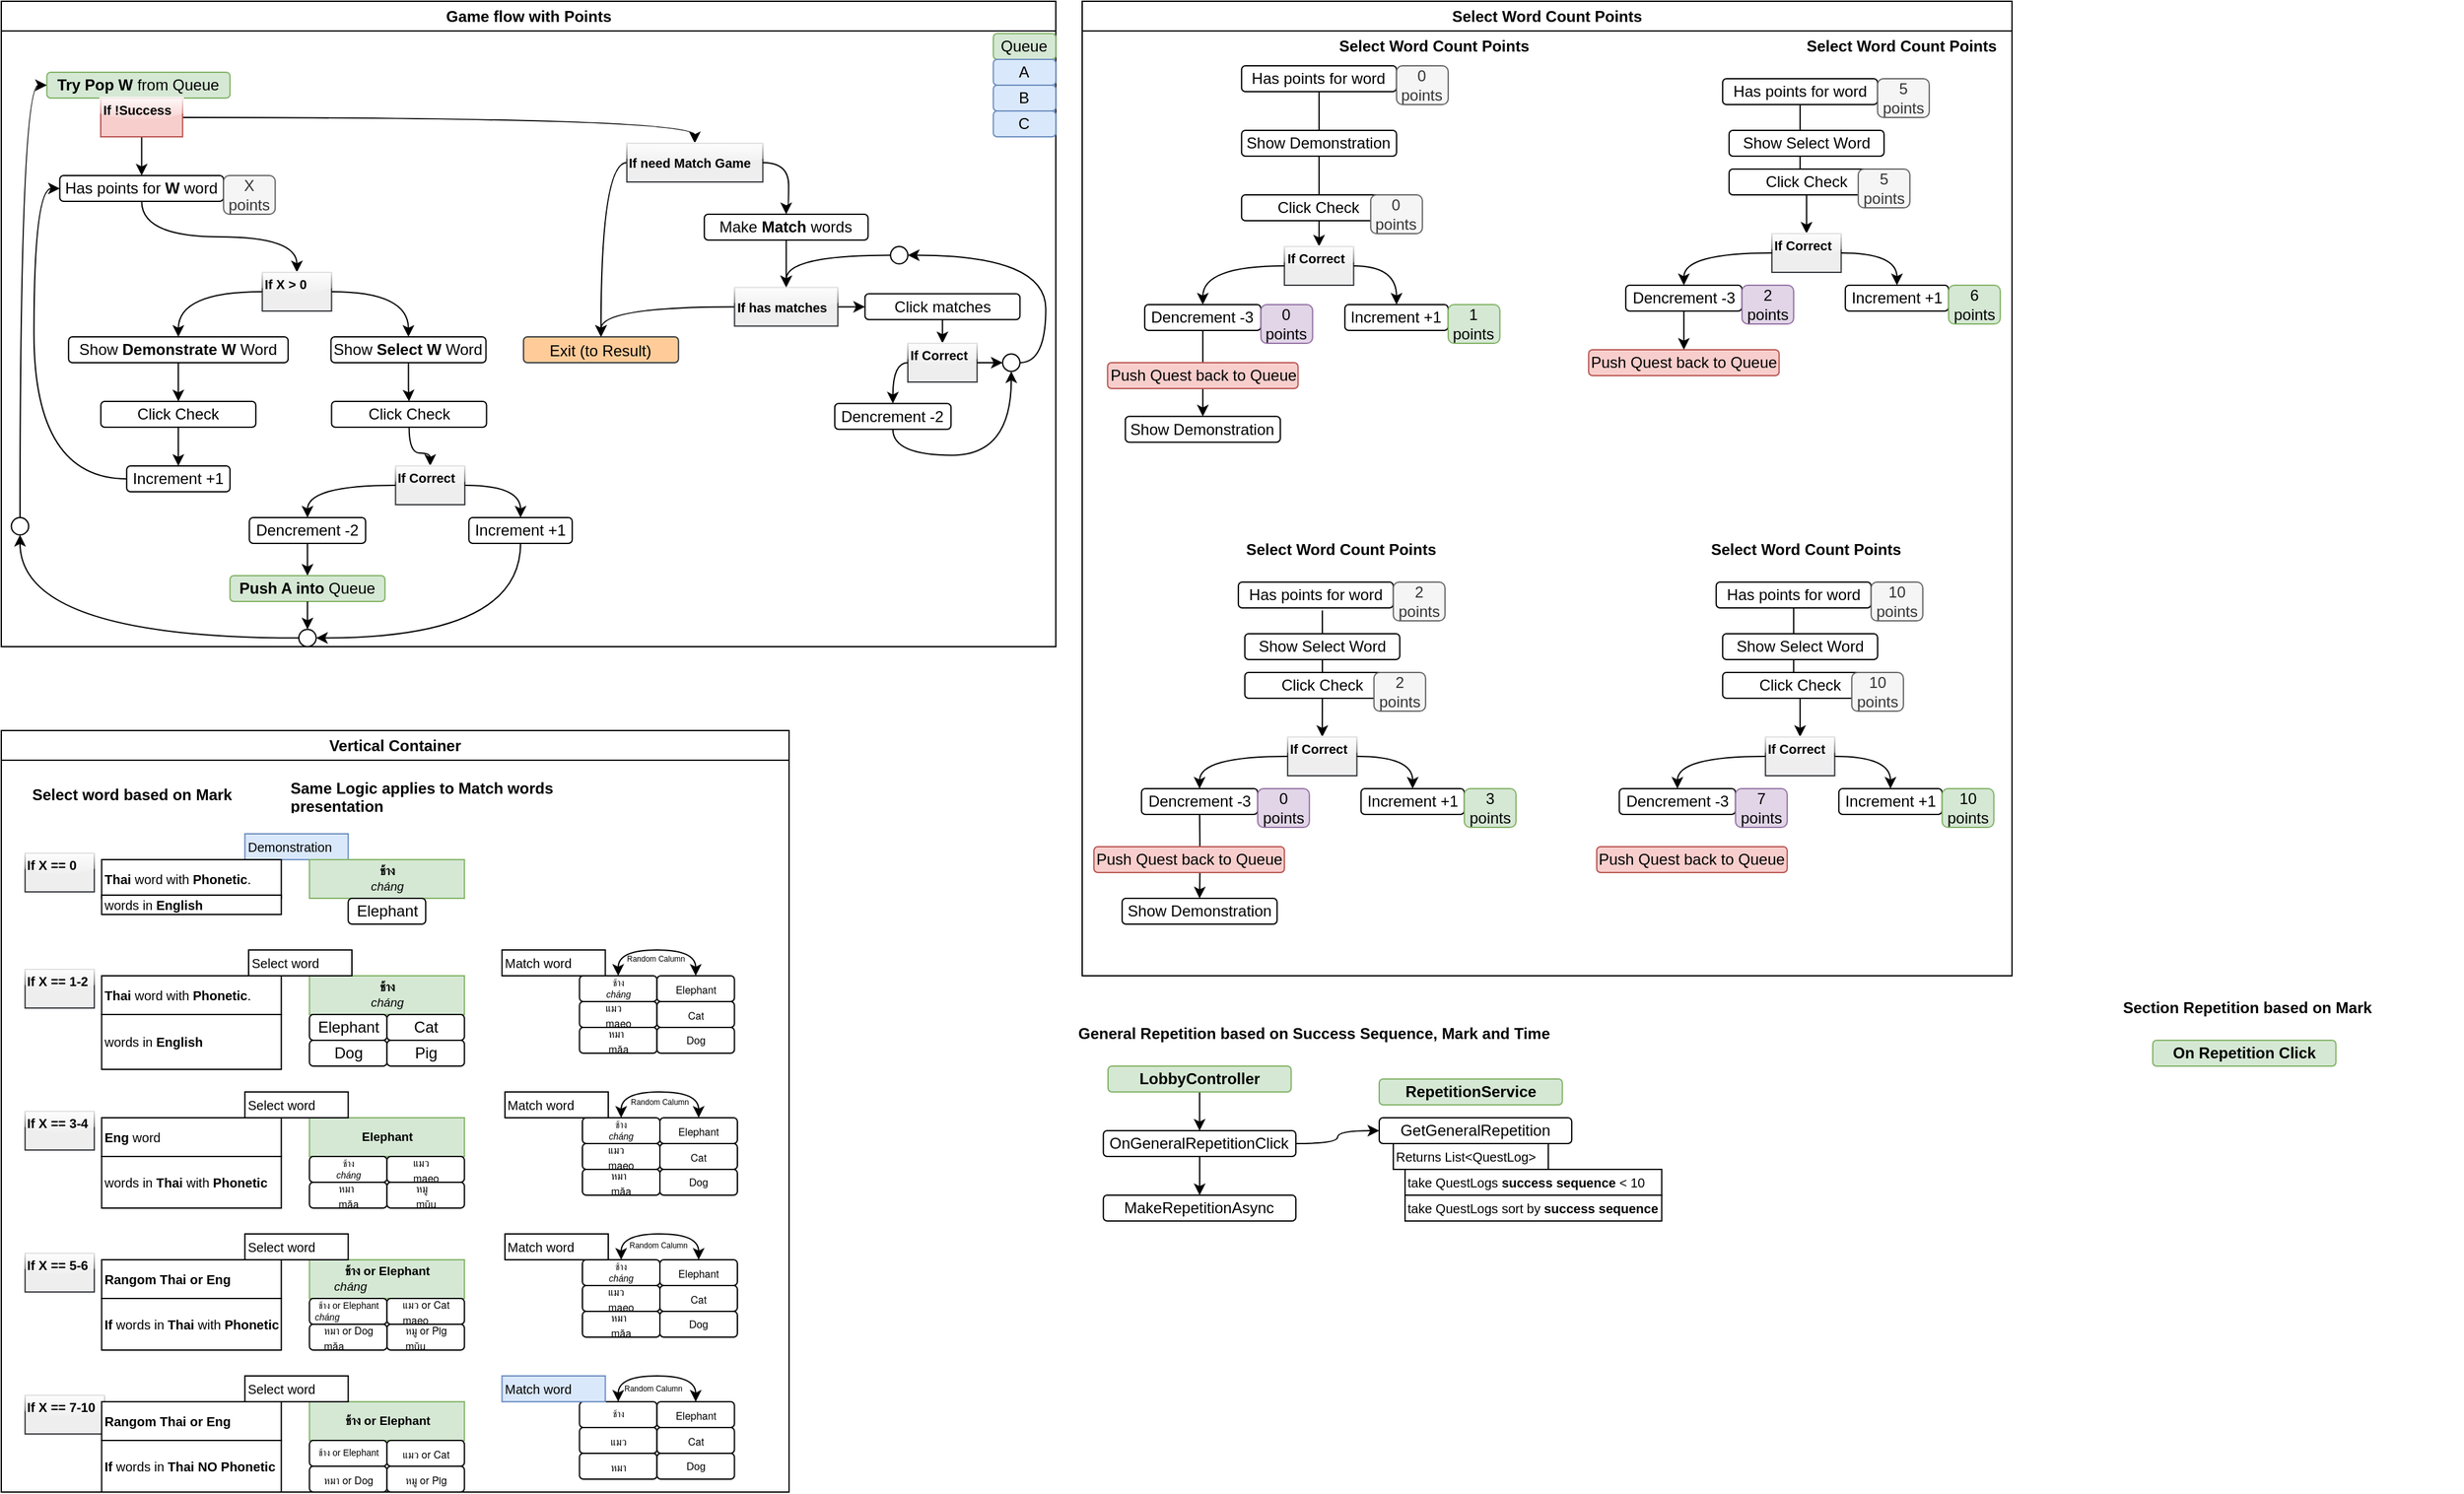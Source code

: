 <mxfile version="27.0.9">
  <diagram id="C5RBs43oDa-KdzZeNtuy" name="Page-1">
    <mxGraphModel dx="1377" dy="412" grid="1" gridSize="10" guides="1" tooltips="1" connect="1" arrows="1" fold="1" page="1" pageScale="1" pageWidth="827" pageHeight="1169" math="0" shadow="0">
      <root>
        <mxCell id="WIyWlLk6GJQsqaUBKTNV-0" />
        <mxCell id="WIyWlLk6GJQsqaUBKTNV-1" parent="WIyWlLk6GJQsqaUBKTNV-0" />
        <mxCell id="xzr1AYg_U-AbGogxpXCZ-3" value="Select Word Count Points" style="text;strokeColor=none;fillColor=none;align=left;verticalAlign=middle;spacingLeft=4;spacingRight=4;overflow=hidden;points=[[0,0.5],[1,0.5]];portConstraint=eastwest;rotatable=0;whiteSpace=wrap;html=1;fontStyle=1" parent="WIyWlLk6GJQsqaUBKTNV-1" vertex="1">
          <mxGeometry x="575" y="25" width="175" height="30" as="geometry" />
        </mxCell>
        <mxCell id="xzr1AYg_U-AbGogxpXCZ-24" value="Select Word Count Points" style="text;strokeColor=none;fillColor=none;align=left;verticalAlign=middle;spacingLeft=4;spacingRight=4;overflow=hidden;points=[[0,0.5],[1,0.5]];portConstraint=eastwest;rotatable=0;whiteSpace=wrap;html=1;fontStyle=1" parent="WIyWlLk6GJQsqaUBKTNV-1" vertex="1">
          <mxGeometry x="212.5" y="25" width="197.5" height="30" as="geometry" />
        </mxCell>
        <mxCell id="Lu0rhVknPE36FcJh_iOr-1" value="&lt;font&gt;General Repetition based on Success Sequence,&amp;nbsp;&lt;span style=&quot;background-color: transparent;&quot;&gt;Mark and Time&lt;/span&gt;&lt;/font&gt;" style="text;strokeColor=none;fillColor=none;align=left;verticalAlign=middle;spacingLeft=4;spacingRight=4;overflow=hidden;points=[[0,0.5],[1,0.5]];portConstraint=eastwest;rotatable=0;whiteSpace=wrap;html=1;fontStyle=1" vertex="1" parent="WIyWlLk6GJQsqaUBKTNV-1">
          <mxGeometry x="11.01" y="790" width="378.99" height="30" as="geometry" />
        </mxCell>
        <mxCell id="Lu0rhVknPE36FcJh_iOr-2" value="&lt;span style=&quot;text-align: left;&quot;&gt;Game flow with Points&lt;/span&gt;" style="swimlane;whiteSpace=wrap;html=1;" vertex="1" parent="WIyWlLk6GJQsqaUBKTNV-1">
          <mxGeometry x="-817" y="5" width="816.59" height="500" as="geometry" />
        </mxCell>
        <mxCell id="xzr1AYg_U-AbGogxpXCZ-71" style="edgeStyle=orthogonalEdgeStyle;rounded=0;orthogonalLoop=1;jettySize=auto;html=1;curved=1;exitX=0.5;exitY=1;exitDx=0;exitDy=0;" parent="Lu0rhVknPE36FcJh_iOr-2" source="xzr1AYg_U-AbGogxpXCZ-66" target="xzr1AYg_U-AbGogxpXCZ-70" edge="1">
          <mxGeometry relative="1" as="geometry" />
        </mxCell>
        <mxCell id="xzr1AYg_U-AbGogxpXCZ-66" value="Has points for &lt;b&gt;W&lt;/b&gt;&amp;nbsp;word" style="rounded=1;whiteSpace=wrap;html=1;glass=0;strokeWidth=1;shadow=0;" parent="Lu0rhVknPE36FcJh_iOr-2" vertex="1">
          <mxGeometry x="45.29" y="135" width="126.82" height="20" as="geometry" />
        </mxCell>
        <mxCell id="xzr1AYg_U-AbGogxpXCZ-67" value="&lt;div&gt;X points&lt;/div&gt;" style="rounded=1;whiteSpace=wrap;html=1;glass=0;strokeWidth=1;shadow=0;fillColor=#f5f5f5;fontColor=#333333;strokeColor=#666666;" parent="Lu0rhVknPE36FcJh_iOr-2" vertex="1">
          <mxGeometry x="172.11" y="135" width="40" height="30" as="geometry" />
        </mxCell>
        <mxCell id="xzr1AYg_U-AbGogxpXCZ-81" style="edgeStyle=orthogonalEdgeStyle;rounded=0;orthogonalLoop=1;jettySize=auto;html=1;entryX=0.5;entryY=0;entryDx=0;entryDy=0;" parent="Lu0rhVknPE36FcJh_iOr-2" source="xzr1AYg_U-AbGogxpXCZ-69" target="xzr1AYg_U-AbGogxpXCZ-80" edge="1">
          <mxGeometry relative="1" as="geometry" />
        </mxCell>
        <mxCell id="xzr1AYg_U-AbGogxpXCZ-69" value="Show &lt;b&gt;Select&lt;/b&gt;&amp;nbsp;&lt;b&gt;W&amp;nbsp;&lt;/b&gt;Word" style="rounded=1;whiteSpace=wrap;html=1;glass=0;strokeWidth=1;shadow=0;" parent="Lu0rhVknPE36FcJh_iOr-2" vertex="1">
          <mxGeometry x="255.29" y="260" width="120" height="20" as="geometry" />
        </mxCell>
        <mxCell id="xzr1AYg_U-AbGogxpXCZ-70" value="&lt;b&gt;If X &amp;gt; 0&lt;/b&gt;&lt;div&gt;&lt;br&gt;&lt;/div&gt;" style="rounded=0;whiteSpace=wrap;html=1;align=left;fontSize=10;fillColor=#eeeeee;strokeColor=#36393d;glass=1;" parent="Lu0rhVknPE36FcJh_iOr-2" vertex="1">
          <mxGeometry x="202.12" y="210" width="53.63" height="30" as="geometry" />
        </mxCell>
        <mxCell id="xzr1AYg_U-AbGogxpXCZ-77" style="edgeStyle=orthogonalEdgeStyle;rounded=0;orthogonalLoop=1;jettySize=auto;html=1;entryX=0.5;entryY=0;entryDx=0;entryDy=0;curved=1;" parent="Lu0rhVknPE36FcJh_iOr-2" source="xzr1AYg_U-AbGogxpXCZ-72" target="xzr1AYg_U-AbGogxpXCZ-75" edge="1">
          <mxGeometry relative="1" as="geometry" />
        </mxCell>
        <mxCell id="xzr1AYg_U-AbGogxpXCZ-72" value="Show &lt;b&gt;Demonstrate&lt;/b&gt;&amp;nbsp;&lt;b&gt;W&amp;nbsp;&lt;/b&gt;Word" style="rounded=1;whiteSpace=wrap;html=1;glass=0;strokeWidth=1;shadow=0;" parent="Lu0rhVknPE36FcJh_iOr-2" vertex="1">
          <mxGeometry x="52.11" y="260" width="170" height="20" as="geometry" />
        </mxCell>
        <mxCell id="xzr1AYg_U-AbGogxpXCZ-73" style="edgeStyle=orthogonalEdgeStyle;rounded=0;orthogonalLoop=1;jettySize=auto;html=1;curved=1;exitX=0;exitY=0.5;exitDx=0;exitDy=0;entryX=0.5;entryY=0;entryDx=0;entryDy=0;" parent="Lu0rhVknPE36FcJh_iOr-2" source="xzr1AYg_U-AbGogxpXCZ-70" target="xzr1AYg_U-AbGogxpXCZ-72" edge="1">
          <mxGeometry relative="1" as="geometry">
            <mxPoint x="210.11" y="305" as="sourcePoint" />
            <mxPoint x="142.11" y="330" as="targetPoint" />
          </mxGeometry>
        </mxCell>
        <mxCell id="xzr1AYg_U-AbGogxpXCZ-74" style="edgeStyle=orthogonalEdgeStyle;rounded=0;orthogonalLoop=1;jettySize=auto;html=1;entryX=0.5;entryY=0;entryDx=0;entryDy=0;curved=1;exitX=1;exitY=0.5;exitDx=0;exitDy=0;" parent="Lu0rhVknPE36FcJh_iOr-2" source="xzr1AYg_U-AbGogxpXCZ-70" target="xzr1AYg_U-AbGogxpXCZ-69" edge="1">
          <mxGeometry relative="1" as="geometry">
            <mxPoint x="264.11" y="305" as="sourcePoint" />
            <mxPoint x="307.11" y="330" as="targetPoint" />
          </mxGeometry>
        </mxCell>
        <mxCell id="xzr1AYg_U-AbGogxpXCZ-78" style="edgeStyle=orthogonalEdgeStyle;rounded=0;orthogonalLoop=1;jettySize=auto;html=1;entryX=0.5;entryY=0;entryDx=0;entryDy=0;" parent="Lu0rhVknPE36FcJh_iOr-2" source="xzr1AYg_U-AbGogxpXCZ-75" target="xzr1AYg_U-AbGogxpXCZ-76" edge="1">
          <mxGeometry relative="1" as="geometry" />
        </mxCell>
        <mxCell id="xzr1AYg_U-AbGogxpXCZ-75" value="Click Check" style="rounded=1;whiteSpace=wrap;html=1;glass=0;strokeWidth=1;shadow=0;" parent="Lu0rhVknPE36FcJh_iOr-2" vertex="1">
          <mxGeometry x="77.11" y="310" width="120" height="20" as="geometry" />
        </mxCell>
        <mxCell id="xzr1AYg_U-AbGogxpXCZ-79" style="edgeStyle=orthogonalEdgeStyle;rounded=0;orthogonalLoop=1;jettySize=auto;html=1;entryX=0;entryY=0.5;entryDx=0;entryDy=0;curved=1;exitX=0;exitY=0.5;exitDx=0;exitDy=0;" parent="Lu0rhVknPE36FcJh_iOr-2" source="xzr1AYg_U-AbGogxpXCZ-76" target="xzr1AYg_U-AbGogxpXCZ-66" edge="1">
          <mxGeometry relative="1" as="geometry" />
        </mxCell>
        <mxCell id="xzr1AYg_U-AbGogxpXCZ-76" value="Increment +1" style="rounded=1;whiteSpace=wrap;html=1;glass=0;strokeWidth=1;shadow=0;" parent="Lu0rhVknPE36FcJh_iOr-2" vertex="1">
          <mxGeometry x="97.11" y="360" width="80" height="20" as="geometry" />
        </mxCell>
        <mxCell id="xzr1AYg_U-AbGogxpXCZ-89" style="edgeStyle=orthogonalEdgeStyle;rounded=0;orthogonalLoop=1;jettySize=auto;html=1;curved=1;" parent="Lu0rhVknPE36FcJh_iOr-2" source="xzr1AYg_U-AbGogxpXCZ-80" target="xzr1AYg_U-AbGogxpXCZ-82" edge="1">
          <mxGeometry relative="1" as="geometry" />
        </mxCell>
        <mxCell id="xzr1AYg_U-AbGogxpXCZ-80" value="Click Check" style="rounded=1;whiteSpace=wrap;html=1;glass=0;strokeWidth=1;shadow=0;" parent="Lu0rhVknPE36FcJh_iOr-2" vertex="1">
          <mxGeometry x="255.75" y="310" width="120" height="20" as="geometry" />
        </mxCell>
        <mxCell id="xzr1AYg_U-AbGogxpXCZ-82" value="&lt;b&gt;If Correct&lt;/b&gt;&lt;div&gt;&lt;br/&gt;&lt;/div&gt;" style="rounded=0;whiteSpace=wrap;html=1;align=left;fontSize=10;fillColor=#eeeeee;strokeColor=#36393d;glass=1;" parent="Lu0rhVknPE36FcJh_iOr-2" vertex="1">
          <mxGeometry x="305.29" y="360" width="53.63" height="30" as="geometry" />
        </mxCell>
        <mxCell id="xzr1AYg_U-AbGogxpXCZ-83" value="Increment +1" style="rounded=1;whiteSpace=wrap;html=1;glass=0;strokeWidth=1;shadow=0;" parent="Lu0rhVknPE36FcJh_iOr-2" vertex="1">
          <mxGeometry x="362.11" y="400" width="80" height="20" as="geometry" />
        </mxCell>
        <mxCell id="xzr1AYg_U-AbGogxpXCZ-96" style="edgeStyle=orthogonalEdgeStyle;rounded=0;orthogonalLoop=1;jettySize=auto;html=1;entryX=0.5;entryY=0;entryDx=0;entryDy=0;" parent="Lu0rhVknPE36FcJh_iOr-2" source="xzr1AYg_U-AbGogxpXCZ-85" target="xzr1AYg_U-AbGogxpXCZ-95" edge="1">
          <mxGeometry relative="1" as="geometry" />
        </mxCell>
        <mxCell id="xzr1AYg_U-AbGogxpXCZ-85" value="Dencrement -2" style="rounded=1;whiteSpace=wrap;html=1;glass=0;strokeWidth=1;shadow=0;" parent="Lu0rhVknPE36FcJh_iOr-2" vertex="1">
          <mxGeometry x="192.11" y="400" width="90" height="20" as="geometry" />
        </mxCell>
        <mxCell id="xzr1AYg_U-AbGogxpXCZ-87" style="edgeStyle=orthogonalEdgeStyle;rounded=0;orthogonalLoop=1;jettySize=auto;html=1;curved=1;exitX=0;exitY=0.5;exitDx=0;exitDy=0;entryX=0.5;entryY=0;entryDx=0;entryDy=0;" parent="Lu0rhVknPE36FcJh_iOr-2" source="xzr1AYg_U-AbGogxpXCZ-82" target="xzr1AYg_U-AbGogxpXCZ-85" edge="1">
          <mxGeometry relative="1" as="geometry">
            <mxPoint x="252.11" y="470" as="sourcePoint" />
            <mxPoint x="442.11" y="420" as="targetPoint" />
          </mxGeometry>
        </mxCell>
        <mxCell id="xzr1AYg_U-AbGogxpXCZ-88" style="edgeStyle=orthogonalEdgeStyle;rounded=0;orthogonalLoop=1;jettySize=auto;html=1;entryX=0.5;entryY=0;entryDx=0;entryDy=0;curved=1;exitX=1;exitY=0.5;exitDx=0;exitDy=0;" parent="Lu0rhVknPE36FcJh_iOr-2" source="xzr1AYg_U-AbGogxpXCZ-82" target="xzr1AYg_U-AbGogxpXCZ-83" edge="1">
          <mxGeometry relative="1" as="geometry">
            <mxPoint x="252.11" y="470" as="sourcePoint" />
            <mxPoint x="442.11" y="420" as="targetPoint" />
          </mxGeometry>
        </mxCell>
        <mxCell id="xzr1AYg_U-AbGogxpXCZ-94" value="&lt;b&gt;Try Pop W&lt;/b&gt; from Queue" style="rounded=1;whiteSpace=wrap;html=1;glass=0;strokeWidth=1;shadow=0;fillColor=#d5e8d4;strokeColor=#82b366;" parent="Lu0rhVknPE36FcJh_iOr-2" vertex="1">
          <mxGeometry x="35.29" y="55" width="141.82" height="20" as="geometry" />
        </mxCell>
        <mxCell id="xzr1AYg_U-AbGogxpXCZ-95" value="&lt;b&gt;Push A into&lt;/b&gt; Queue" style="rounded=1;whiteSpace=wrap;html=1;glass=0;strokeWidth=1;shadow=0;fillColor=#d5e8d4;strokeColor=#82b366;" parent="Lu0rhVknPE36FcJh_iOr-2" vertex="1">
          <mxGeometry x="177.11" y="445" width="120" height="20" as="geometry" />
        </mxCell>
        <mxCell id="xzr1AYg_U-AbGogxpXCZ-98" value="" style="edgeStyle=orthogonalEdgeStyle;rounded=0;orthogonalLoop=1;jettySize=auto;html=1;curved=1;" parent="Lu0rhVknPE36FcJh_iOr-2" source="xzr1AYg_U-AbGogxpXCZ-97" target="xzr1AYg_U-AbGogxpXCZ-66" edge="1">
          <mxGeometry relative="1" as="geometry" />
        </mxCell>
        <mxCell id="xzr1AYg_U-AbGogxpXCZ-100" style="edgeStyle=orthogonalEdgeStyle;rounded=0;orthogonalLoop=1;jettySize=auto;html=1;entryX=0.5;entryY=0;entryDx=0;entryDy=0;curved=1;" parent="Lu0rhVknPE36FcJh_iOr-2" source="xzr1AYg_U-AbGogxpXCZ-97" target="xzr1AYg_U-AbGogxpXCZ-125" edge="1">
          <mxGeometry relative="1" as="geometry">
            <mxPoint x="411.88" y="35" as="targetPoint" />
          </mxGeometry>
        </mxCell>
        <mxCell id="xzr1AYg_U-AbGogxpXCZ-97" value="&lt;b&gt;If !Success&lt;/b&gt;&lt;div&gt;&lt;br&gt;&lt;/div&gt;" style="rounded=0;whiteSpace=wrap;html=1;align=left;fontSize=10;fillColor=#f8cecc;strokeColor=#b85450;glass=1;" parent="Lu0rhVknPE36FcJh_iOr-2" vertex="1">
          <mxGeometry x="77" y="75" width="63.4" height="30" as="geometry" />
        </mxCell>
        <mxCell id="xzr1AYg_U-AbGogxpXCZ-102" style="edgeStyle=orthogonalEdgeStyle;rounded=0;orthogonalLoop=1;jettySize=auto;html=1;entryX=0.5;entryY=0;entryDx=0;entryDy=0;" parent="Lu0rhVknPE36FcJh_iOr-2" source="xzr1AYg_U-AbGogxpXCZ-99" target="xzr1AYg_U-AbGogxpXCZ-109" edge="1">
          <mxGeometry relative="1" as="geometry" />
        </mxCell>
        <mxCell id="xzr1AYg_U-AbGogxpXCZ-99" value="Make &lt;b&gt;Match&lt;/b&gt; words" style="rounded=1;whiteSpace=wrap;html=1;glass=0;strokeWidth=1;shadow=0;" parent="Lu0rhVknPE36FcJh_iOr-2" vertex="1">
          <mxGeometry x="544.38" y="165" width="126.82" height="20" as="geometry" />
        </mxCell>
        <mxCell id="xzr1AYg_U-AbGogxpXCZ-108" style="edgeStyle=orthogonalEdgeStyle;rounded=0;orthogonalLoop=1;jettySize=auto;html=1;entryX=0.5;entryY=0;entryDx=0;entryDy=0;" parent="Lu0rhVknPE36FcJh_iOr-2" source="xzr1AYg_U-AbGogxpXCZ-101" target="xzr1AYg_U-AbGogxpXCZ-103" edge="1">
          <mxGeometry relative="1" as="geometry" />
        </mxCell>
        <mxCell id="xzr1AYg_U-AbGogxpXCZ-101" value="Click matches" style="rounded=1;whiteSpace=wrap;html=1;glass=0;strokeWidth=1;shadow=0;" parent="Lu0rhVknPE36FcJh_iOr-2" vertex="1">
          <mxGeometry x="668.8" y="226.65" width="120" height="20" as="geometry" />
        </mxCell>
        <mxCell id="xzr1AYg_U-AbGogxpXCZ-103" value="&lt;b&gt;If Correct&lt;/b&gt;&lt;div&gt;&lt;br/&gt;&lt;/div&gt;" style="rounded=0;whiteSpace=wrap;html=1;align=left;fontSize=10;fillColor=#eeeeee;strokeColor=#36393d;glass=1;" parent="Lu0rhVknPE36FcJh_iOr-2" vertex="1">
          <mxGeometry x="701.99" y="265" width="53.63" height="30" as="geometry" />
        </mxCell>
        <mxCell id="xzr1AYg_U-AbGogxpXCZ-130" style="edgeStyle=orthogonalEdgeStyle;rounded=0;orthogonalLoop=1;jettySize=auto;html=1;entryX=0.5;entryY=1;entryDx=0;entryDy=0;curved=1;exitX=0.5;exitY=1;exitDx=0;exitDy=0;" parent="Lu0rhVknPE36FcJh_iOr-2" source="xzr1AYg_U-AbGogxpXCZ-105" target="xzr1AYg_U-AbGogxpXCZ-114" edge="1">
          <mxGeometry relative="1" as="geometry" />
        </mxCell>
        <mxCell id="xzr1AYg_U-AbGogxpXCZ-105" value="Dencrement -2" style="rounded=1;whiteSpace=wrap;html=1;glass=0;strokeWidth=1;shadow=0;" parent="Lu0rhVknPE36FcJh_iOr-2" vertex="1">
          <mxGeometry x="645.39" y="311.65" width="90" height="20" as="geometry" />
        </mxCell>
        <mxCell id="xzr1AYg_U-AbGogxpXCZ-106" style="edgeStyle=orthogonalEdgeStyle;rounded=0;orthogonalLoop=1;jettySize=auto;html=1;curved=1;exitX=0;exitY=0.5;exitDx=0;exitDy=0;entryX=0.5;entryY=0;entryDx=0;entryDy=0;" parent="Lu0rhVknPE36FcJh_iOr-2" source="xzr1AYg_U-AbGogxpXCZ-103" target="xzr1AYg_U-AbGogxpXCZ-105" edge="1">
          <mxGeometry relative="1" as="geometry">
            <mxPoint x="665.39" y="376.65" as="sourcePoint" />
            <mxPoint x="855.39" y="326.65" as="targetPoint" />
          </mxGeometry>
        </mxCell>
        <mxCell id="xzr1AYg_U-AbGogxpXCZ-107" style="edgeStyle=orthogonalEdgeStyle;rounded=0;orthogonalLoop=1;jettySize=auto;html=1;entryX=0;entryY=0.5;entryDx=0;entryDy=0;curved=1;exitX=1;exitY=0.5;exitDx=0;exitDy=0;" parent="Lu0rhVknPE36FcJh_iOr-2" source="xzr1AYg_U-AbGogxpXCZ-103" target="xzr1AYg_U-AbGogxpXCZ-114" edge="1">
          <mxGeometry relative="1" as="geometry">
            <mxPoint x="665.39" y="376.65" as="sourcePoint" />
            <mxPoint x="655.39" y="371.65" as="targetPoint" />
          </mxGeometry>
        </mxCell>
        <mxCell id="xzr1AYg_U-AbGogxpXCZ-110" style="edgeStyle=orthogonalEdgeStyle;rounded=0;orthogonalLoop=1;jettySize=auto;html=1;" parent="Lu0rhVknPE36FcJh_iOr-2" source="xzr1AYg_U-AbGogxpXCZ-109" target="xzr1AYg_U-AbGogxpXCZ-101" edge="1">
          <mxGeometry relative="1" as="geometry" />
        </mxCell>
        <mxCell id="xzr1AYg_U-AbGogxpXCZ-112" style="edgeStyle=orthogonalEdgeStyle;rounded=0;orthogonalLoop=1;jettySize=auto;html=1;entryX=0.5;entryY=0;entryDx=0;entryDy=0;curved=1;" parent="Lu0rhVknPE36FcJh_iOr-2" source="xzr1AYg_U-AbGogxpXCZ-109" target="xzr1AYg_U-AbGogxpXCZ-111" edge="1">
          <mxGeometry relative="1" as="geometry" />
        </mxCell>
        <mxCell id="xzr1AYg_U-AbGogxpXCZ-109" value="&lt;b&gt;If has matches&lt;/b&gt;" style="rounded=0;whiteSpace=wrap;html=1;align=left;fontSize=10;fillColor=#eeeeee;strokeColor=#36393d;glass=1;" parent="Lu0rhVknPE36FcJh_iOr-2" vertex="1">
          <mxGeometry x="567.79" y="221.65" width="80" height="30" as="geometry" />
        </mxCell>
        <mxCell id="xzr1AYg_U-AbGogxpXCZ-111" value="&lt;div style=&quot;line-height: 18px;&quot;&gt;Exit (to Result)&lt;/div&gt;" style="rounded=1;whiteSpace=wrap;html=1;fontSize=12;glass=0;strokeWidth=1;shadow=0;fillColor=#ffcc99;strokeColor=#36393d;" parent="Lu0rhVknPE36FcJh_iOr-2" vertex="1">
          <mxGeometry x="404.38" y="260" width="120" height="20" as="geometry" />
        </mxCell>
        <mxCell id="xzr1AYg_U-AbGogxpXCZ-114" value="" style="ellipse;whiteSpace=wrap;html=1;aspect=fixed;" parent="Lu0rhVknPE36FcJh_iOr-2" vertex="1">
          <mxGeometry x="775.39" y="273.29" width="13.41" height="13.41" as="geometry" />
        </mxCell>
        <mxCell id="xzr1AYg_U-AbGogxpXCZ-115" style="edgeStyle=orthogonalEdgeStyle;rounded=0;orthogonalLoop=1;jettySize=auto;html=1;entryX=1;entryY=0.5;entryDx=0;entryDy=0;curved=1;exitX=1;exitY=0.5;exitDx=0;exitDy=0;" parent="Lu0rhVknPE36FcJh_iOr-2" source="xzr1AYg_U-AbGogxpXCZ-114" target="xzr1AYg_U-AbGogxpXCZ-116" edge="1">
          <mxGeometry relative="1" as="geometry">
            <mxPoint x="645.39" y="496.65" as="sourcePoint" />
            <mxPoint x="835.39" y="446.65" as="targetPoint" />
          </mxGeometry>
        </mxCell>
        <mxCell id="xzr1AYg_U-AbGogxpXCZ-116" value="" style="ellipse;whiteSpace=wrap;html=1;aspect=fixed;" parent="Lu0rhVknPE36FcJh_iOr-2" vertex="1">
          <mxGeometry x="688.58" y="190.0" width="13.41" height="13.41" as="geometry" />
        </mxCell>
        <mxCell id="xzr1AYg_U-AbGogxpXCZ-118" style="edgeStyle=orthogonalEdgeStyle;rounded=0;orthogonalLoop=1;jettySize=auto;html=1;entryX=0.5;entryY=0;entryDx=0;entryDy=0;curved=1;exitX=0;exitY=0.5;exitDx=0;exitDy=0;" parent="Lu0rhVknPE36FcJh_iOr-2" source="xzr1AYg_U-AbGogxpXCZ-116" target="xzr1AYg_U-AbGogxpXCZ-109" edge="1">
          <mxGeometry relative="1" as="geometry">
            <mxPoint x="748.12" y="255.06" as="sourcePoint" />
            <mxPoint x="599.71" y="221.65" as="targetPoint" />
          </mxGeometry>
        </mxCell>
        <mxCell id="xzr1AYg_U-AbGogxpXCZ-119" style="edgeStyle=orthogonalEdgeStyle;rounded=0;orthogonalLoop=1;jettySize=auto;html=1;entryX=0.5;entryY=0;entryDx=0;entryDy=0;curved=1;exitX=0.5;exitY=1;exitDx=0;exitDy=0;" parent="Lu0rhVknPE36FcJh_iOr-2" source="xzr1AYg_U-AbGogxpXCZ-95" target="xzr1AYg_U-AbGogxpXCZ-120" edge="1">
          <mxGeometry relative="1" as="geometry">
            <mxPoint x="299.05" y="420" as="sourcePoint" />
            <mxPoint x="179.05" y="510" as="targetPoint" />
          </mxGeometry>
        </mxCell>
        <mxCell id="xzr1AYg_U-AbGogxpXCZ-120" value="" style="ellipse;whiteSpace=wrap;html=1;aspect=fixed;" parent="Lu0rhVknPE36FcJh_iOr-2" vertex="1">
          <mxGeometry x="230.41" y="486.59" width="13.41" height="13.41" as="geometry" />
        </mxCell>
        <mxCell id="xzr1AYg_U-AbGogxpXCZ-121" style="edgeStyle=orthogonalEdgeStyle;rounded=0;orthogonalLoop=1;jettySize=auto;html=1;entryX=1;entryY=0.5;entryDx=0;entryDy=0;curved=1;exitX=0.5;exitY=1;exitDx=0;exitDy=0;" parent="Lu0rhVknPE36FcJh_iOr-2" source="xzr1AYg_U-AbGogxpXCZ-83" target="xzr1AYg_U-AbGogxpXCZ-120" edge="1">
          <mxGeometry relative="1" as="geometry">
            <mxPoint x="388.73" y="433.71" as="sourcePoint" />
            <mxPoint x="414.97" y="516.71" as="targetPoint" />
          </mxGeometry>
        </mxCell>
        <mxCell id="xzr1AYg_U-AbGogxpXCZ-122" style="edgeStyle=orthogonalEdgeStyle;rounded=0;orthogonalLoop=1;jettySize=auto;html=1;curved=1;exitX=0;exitY=0.5;exitDx=0;exitDy=0;entryX=0.5;entryY=1;entryDx=0;entryDy=0;" parent="Lu0rhVknPE36FcJh_iOr-2" source="xzr1AYg_U-AbGogxpXCZ-120" target="xzr1AYg_U-AbGogxpXCZ-123" edge="1">
          <mxGeometry relative="1" as="geometry">
            <mxPoint x="265.29" y="365" as="sourcePoint" />
            <mxPoint x="5.29" y="375" as="targetPoint" />
          </mxGeometry>
        </mxCell>
        <mxCell id="xzr1AYg_U-AbGogxpXCZ-123" value="" style="ellipse;whiteSpace=wrap;html=1;aspect=fixed;" parent="Lu0rhVknPE36FcJh_iOr-2" vertex="1">
          <mxGeometry x="7.79" y="400.0" width="13.41" height="13.41" as="geometry" />
        </mxCell>
        <mxCell id="xzr1AYg_U-AbGogxpXCZ-124" style="edgeStyle=orthogonalEdgeStyle;rounded=0;orthogonalLoop=1;jettySize=auto;html=1;entryX=0;entryY=0.5;entryDx=0;entryDy=0;curved=1;exitX=0.5;exitY=0;exitDx=0;exitDy=0;" parent="Lu0rhVknPE36FcJh_iOr-2" source="xzr1AYg_U-AbGogxpXCZ-123" target="xzr1AYg_U-AbGogxpXCZ-94" edge="1">
          <mxGeometry relative="1" as="geometry">
            <mxPoint x="15.29" y="315" as="sourcePoint" />
            <mxPoint x="205.29" y="265" as="targetPoint" />
          </mxGeometry>
        </mxCell>
        <mxCell id="xzr1AYg_U-AbGogxpXCZ-129" style="edgeStyle=orthogonalEdgeStyle;rounded=0;orthogonalLoop=1;jettySize=auto;html=1;entryX=0.5;entryY=0;entryDx=0;entryDy=0;curved=1;exitX=0;exitY=0.5;exitDx=0;exitDy=0;" parent="Lu0rhVknPE36FcJh_iOr-2" source="xzr1AYg_U-AbGogxpXCZ-125" target="xzr1AYg_U-AbGogxpXCZ-111" edge="1">
          <mxGeometry relative="1" as="geometry" />
        </mxCell>
        <mxCell id="xzr1AYg_U-AbGogxpXCZ-125" value="&lt;b&gt;If need Match Game&lt;/b&gt;" style="rounded=0;whiteSpace=wrap;html=1;align=left;fontSize=10;fillColor=#eeeeee;strokeColor=#36393d;glass=1;" parent="Lu0rhVknPE36FcJh_iOr-2" vertex="1">
          <mxGeometry x="484.38" y="110" width="105.33" height="30" as="geometry" />
        </mxCell>
        <mxCell id="xzr1AYg_U-AbGogxpXCZ-126" style="edgeStyle=orthogonalEdgeStyle;rounded=0;orthogonalLoop=1;jettySize=auto;html=1;entryX=0.5;entryY=0;entryDx=0;entryDy=0;curved=1;exitX=1;exitY=0.5;exitDx=0;exitDy=0;" parent="Lu0rhVknPE36FcJh_iOr-2" source="xzr1AYg_U-AbGogxpXCZ-125" target="xzr1AYg_U-AbGogxpXCZ-99" edge="1">
          <mxGeometry relative="1" as="geometry">
            <mxPoint x="364.38" y="375" as="sourcePoint" />
            <mxPoint x="554.38" y="325" as="targetPoint" />
          </mxGeometry>
        </mxCell>
        <mxCell id="xzr1AYg_U-AbGogxpXCZ-90" value="&lt;div&gt;Queue&lt;/div&gt;" style="rounded=1;whiteSpace=wrap;html=1;glass=0;strokeWidth=1;shadow=0;fillColor=#d5e8d4;strokeColor=#82b366;" parent="Lu0rhVknPE36FcJh_iOr-2" vertex="1">
          <mxGeometry x="768.18" y="25" width="48.41" height="20" as="geometry" />
        </mxCell>
        <mxCell id="xzr1AYg_U-AbGogxpXCZ-91" value="&lt;div&gt;A&lt;/div&gt;" style="rounded=1;whiteSpace=wrap;html=1;glass=0;strokeWidth=1;shadow=0;fillColor=#dae8fc;strokeColor=#6c8ebf;" parent="Lu0rhVknPE36FcJh_iOr-2" vertex="1">
          <mxGeometry x="768.18" y="45" width="48.41" height="20" as="geometry" />
        </mxCell>
        <mxCell id="xzr1AYg_U-AbGogxpXCZ-92" value="&lt;div&gt;B&lt;/div&gt;" style="rounded=1;whiteSpace=wrap;html=1;glass=0;strokeWidth=1;shadow=0;fillColor=#dae8fc;strokeColor=#6c8ebf;" parent="Lu0rhVknPE36FcJh_iOr-2" vertex="1">
          <mxGeometry x="768.18" y="65" width="48.41" height="20" as="geometry" />
        </mxCell>
        <mxCell id="xzr1AYg_U-AbGogxpXCZ-93" value="&lt;div&gt;C&lt;/div&gt;" style="rounded=1;whiteSpace=wrap;html=1;glass=0;strokeWidth=1;shadow=0;fillColor=#dae8fc;strokeColor=#6c8ebf;" parent="Lu0rhVknPE36FcJh_iOr-2" vertex="1">
          <mxGeometry x="768.18" y="85" width="48.41" height="20" as="geometry" />
        </mxCell>
        <mxCell id="Lu0rhVknPE36FcJh_iOr-3" value="Select Word Count Points" style="swimlane;whiteSpace=wrap;html=1;" vertex="1" parent="WIyWlLk6GJQsqaUBKTNV-1">
          <mxGeometry x="20" y="5" width="720" height="755" as="geometry" />
        </mxCell>
        <mxCell id="xzr1AYg_U-AbGogxpXCZ-6" style="edgeStyle=orthogonalEdgeStyle;rounded=0;orthogonalLoop=1;jettySize=auto;html=1;exitX=0.5;exitY=1;exitDx=0;exitDy=0;" parent="Lu0rhVknPE36FcJh_iOr-3" source="xzr1AYg_U-AbGogxpXCZ-48" target="xzr1AYg_U-AbGogxpXCZ-5" edge="1">
          <mxGeometry relative="1" as="geometry" />
        </mxCell>
        <mxCell id="xzr1AYg_U-AbGogxpXCZ-2" value="Click Check" style="rounded=1;whiteSpace=wrap;html=1;glass=0;strokeWidth=1;shadow=0;" parent="Lu0rhVknPE36FcJh_iOr-3" vertex="1">
          <mxGeometry x="500.91" y="130" width="120" height="20" as="geometry" />
        </mxCell>
        <mxCell id="xzr1AYg_U-AbGogxpXCZ-5" value="&lt;b&gt;If Correct&lt;/b&gt;&lt;div&gt;&lt;br/&gt;&lt;/div&gt;" style="rounded=0;whiteSpace=wrap;html=1;align=left;fontSize=10;fillColor=#eeeeee;strokeColor=#36393d;glass=1;" parent="Lu0rhVknPE36FcJh_iOr-3" vertex="1">
          <mxGeometry x="534.09" y="180" width="53.63" height="30" as="geometry" />
        </mxCell>
        <mxCell id="xzr1AYg_U-AbGogxpXCZ-7" value="Increment +1" style="rounded=1;whiteSpace=wrap;html=1;glass=0;strokeWidth=1;shadow=0;" parent="Lu0rhVknPE36FcJh_iOr-3" vertex="1">
          <mxGeometry x="590.91" y="220" width="80" height="20" as="geometry" />
        </mxCell>
        <mxCell id="xzr1AYg_U-AbGogxpXCZ-9" value="&lt;div&gt;5 points&lt;/div&gt;" style="rounded=1;whiteSpace=wrap;html=1;glass=0;strokeWidth=1;shadow=0;fillColor=#f5f5f5;fontColor=#333333;strokeColor=#666666;" parent="Lu0rhVknPE36FcJh_iOr-3" vertex="1">
          <mxGeometry x="600.91" y="130" width="40" height="30" as="geometry" />
        </mxCell>
        <mxCell id="xzr1AYg_U-AbGogxpXCZ-10" value="&lt;div&gt;6 points&lt;/div&gt;" style="rounded=1;whiteSpace=wrap;html=1;glass=0;strokeWidth=1;shadow=0;fillColor=#d5e8d4;strokeColor=#82b366;" parent="Lu0rhVknPE36FcJh_iOr-3" vertex="1">
          <mxGeometry x="670.91" y="220" width="40" height="30" as="geometry" />
        </mxCell>
        <mxCell id="xzr1AYg_U-AbGogxpXCZ-136" style="edgeStyle=orthogonalEdgeStyle;rounded=0;orthogonalLoop=1;jettySize=auto;html=1;entryX=0.5;entryY=0;entryDx=0;entryDy=0;" parent="Lu0rhVknPE36FcJh_iOr-3" source="xzr1AYg_U-AbGogxpXCZ-11" target="xzr1AYg_U-AbGogxpXCZ-135" edge="1">
          <mxGeometry relative="1" as="geometry" />
        </mxCell>
        <mxCell id="xzr1AYg_U-AbGogxpXCZ-11" value="Dencrement -3" style="rounded=1;whiteSpace=wrap;html=1;glass=0;strokeWidth=1;shadow=0;" parent="Lu0rhVknPE36FcJh_iOr-3" vertex="1">
          <mxGeometry x="420.91" y="220" width="90" height="20" as="geometry" />
        </mxCell>
        <mxCell id="xzr1AYg_U-AbGogxpXCZ-12" value="&lt;div&gt;2 points&lt;/div&gt;" style="rounded=1;whiteSpace=wrap;html=1;glass=0;strokeWidth=1;shadow=0;fillColor=#e1d5e7;strokeColor=#9673a6;" parent="Lu0rhVknPE36FcJh_iOr-3" vertex="1">
          <mxGeometry x="510.91" y="220" width="40" height="30" as="geometry" />
        </mxCell>
        <mxCell id="xzr1AYg_U-AbGogxpXCZ-13" style="edgeStyle=orthogonalEdgeStyle;rounded=0;orthogonalLoop=1;jettySize=auto;html=1;exitX=0.542;exitY=1.097;exitDx=0;exitDy=0;exitPerimeter=0;" parent="Lu0rhVknPE36FcJh_iOr-3" source="xzr1AYg_U-AbGogxpXCZ-44" target="xzr1AYg_U-AbGogxpXCZ-16" edge="1">
          <mxGeometry relative="1" as="geometry" />
        </mxCell>
        <mxCell id="xzr1AYg_U-AbGogxpXCZ-14" value="Click Check" style="rounded=1;whiteSpace=wrap;html=1;glass=0;strokeWidth=1;shadow=0;" parent="Lu0rhVknPE36FcJh_iOr-3" vertex="1">
          <mxGeometry x="125.91" y="520" width="120" height="20" as="geometry" />
        </mxCell>
        <mxCell id="xzr1AYg_U-AbGogxpXCZ-15" value="Select Word Count Points" style="text;strokeColor=none;fillColor=none;align=left;verticalAlign=middle;spacingLeft=4;spacingRight=4;overflow=hidden;points=[[0,0.5],[1,0.5]];portConstraint=eastwest;rotatable=0;whiteSpace=wrap;html=1;fontStyle=1" parent="Lu0rhVknPE36FcJh_iOr-3" vertex="1">
          <mxGeometry x="120.91" y="410" width="190" height="30" as="geometry" />
        </mxCell>
        <mxCell id="xzr1AYg_U-AbGogxpXCZ-16" value="&lt;b&gt;If Correct&lt;/b&gt;&lt;div&gt;&lt;br/&gt;&lt;/div&gt;" style="rounded=0;whiteSpace=wrap;html=1;align=left;fontSize=10;fillColor=#eeeeee;strokeColor=#36393d;glass=1;" parent="Lu0rhVknPE36FcJh_iOr-3" vertex="1">
          <mxGeometry x="159.09" y="570" width="53.63" height="30" as="geometry" />
        </mxCell>
        <mxCell id="xzr1AYg_U-AbGogxpXCZ-17" value="Increment +1" style="rounded=1;whiteSpace=wrap;html=1;glass=0;strokeWidth=1;shadow=0;" parent="Lu0rhVknPE36FcJh_iOr-3" vertex="1">
          <mxGeometry x="215.91" y="610" width="80" height="20" as="geometry" />
        </mxCell>
        <mxCell id="xzr1AYg_U-AbGogxpXCZ-18" value="&lt;div&gt;2 points&lt;/div&gt;" style="rounded=1;whiteSpace=wrap;html=1;glass=0;strokeWidth=1;shadow=0;fillColor=#f5f5f5;fontColor=#333333;strokeColor=#666666;" parent="Lu0rhVknPE36FcJh_iOr-3" vertex="1">
          <mxGeometry x="225.91" y="520" width="40" height="30" as="geometry" />
        </mxCell>
        <mxCell id="xzr1AYg_U-AbGogxpXCZ-19" value="&lt;div&gt;3 points&lt;/div&gt;" style="rounded=1;whiteSpace=wrap;html=1;glass=0;strokeWidth=1;shadow=0;fillColor=#d5e8d4;strokeColor=#82b366;" parent="Lu0rhVknPE36FcJh_iOr-3" vertex="1">
          <mxGeometry x="295.91" y="610" width="40" height="30" as="geometry" />
        </mxCell>
        <mxCell id="xzr1AYg_U-AbGogxpXCZ-20" value="Dencrement -3" style="rounded=1;whiteSpace=wrap;html=1;glass=0;strokeWidth=1;shadow=0;" parent="Lu0rhVknPE36FcJh_iOr-3" vertex="1">
          <mxGeometry x="45.91" y="610" width="90" height="20" as="geometry" />
        </mxCell>
        <mxCell id="xzr1AYg_U-AbGogxpXCZ-21" value="&lt;div&gt;0 points&lt;/div&gt;" style="rounded=1;whiteSpace=wrap;html=1;glass=0;strokeWidth=1;shadow=0;fillColor=#e1d5e7;strokeColor=#9673a6;" parent="Lu0rhVknPE36FcJh_iOr-3" vertex="1">
          <mxGeometry x="135.91" y="610" width="40" height="30" as="geometry" />
        </mxCell>
        <mxCell id="xzr1AYg_U-AbGogxpXCZ-22" style="edgeStyle=orthogonalEdgeStyle;rounded=0;orthogonalLoop=1;jettySize=auto;html=1;" parent="Lu0rhVknPE36FcJh_iOr-3" source="xzr1AYg_U-AbGogxpXCZ-23" target="xzr1AYg_U-AbGogxpXCZ-25" edge="1">
          <mxGeometry relative="1" as="geometry" />
        </mxCell>
        <mxCell id="xzr1AYg_U-AbGogxpXCZ-23" value="Has points for word" style="rounded=1;whiteSpace=wrap;html=1;glass=0;strokeWidth=1;shadow=0;" parent="Lu0rhVknPE36FcJh_iOr-3" vertex="1">
          <mxGeometry x="123.41" y="50" width="120" height="20" as="geometry" />
        </mxCell>
        <mxCell id="xzr1AYg_U-AbGogxpXCZ-25" value="&lt;b&gt;If Correct&lt;/b&gt;&lt;div&gt;&lt;br/&gt;&lt;/div&gt;" style="rounded=0;whiteSpace=wrap;html=1;align=left;fontSize=10;fillColor=#eeeeee;strokeColor=#36393d;glass=1;" parent="Lu0rhVknPE36FcJh_iOr-3" vertex="1">
          <mxGeometry x="156.59" y="190" width="53.63" height="30" as="geometry" />
        </mxCell>
        <mxCell id="xzr1AYg_U-AbGogxpXCZ-26" value="Increment +1" style="rounded=1;whiteSpace=wrap;html=1;glass=0;strokeWidth=1;shadow=0;" parent="Lu0rhVknPE36FcJh_iOr-3" vertex="1">
          <mxGeometry x="203.41" y="235" width="80" height="20" as="geometry" />
        </mxCell>
        <mxCell id="xzr1AYg_U-AbGogxpXCZ-27" value="&lt;div&gt;0 points&lt;/div&gt;" style="rounded=1;whiteSpace=wrap;html=1;glass=0;strokeWidth=1;shadow=0;fillColor=#f5f5f5;fontColor=#333333;strokeColor=#666666;" parent="Lu0rhVknPE36FcJh_iOr-3" vertex="1">
          <mxGeometry x="243.41" y="50" width="40" height="30" as="geometry" />
        </mxCell>
        <mxCell id="xzr1AYg_U-AbGogxpXCZ-28" value="&lt;div&gt;1 points&lt;/div&gt;" style="rounded=1;whiteSpace=wrap;html=1;glass=0;strokeWidth=1;shadow=0;fillColor=#d5e8d4;strokeColor=#82b366;" parent="Lu0rhVknPE36FcJh_iOr-3" vertex="1">
          <mxGeometry x="283.41" y="235" width="40" height="30" as="geometry" />
        </mxCell>
        <mxCell id="xzr1AYg_U-AbGogxpXCZ-35" style="edgeStyle=orthogonalEdgeStyle;rounded=0;orthogonalLoop=1;jettySize=auto;html=1;curved=1;" parent="Lu0rhVknPE36FcJh_iOr-3" source="xzr1AYg_U-AbGogxpXCZ-29" target="xzr1AYg_U-AbGogxpXCZ-34" edge="1">
          <mxGeometry relative="1" as="geometry" />
        </mxCell>
        <mxCell id="xzr1AYg_U-AbGogxpXCZ-29" value="Dencrement -3" style="rounded=1;whiteSpace=wrap;html=1;glass=0;strokeWidth=1;shadow=0;" parent="Lu0rhVknPE36FcJh_iOr-3" vertex="1">
          <mxGeometry x="48.41" y="235" width="90" height="20" as="geometry" />
        </mxCell>
        <mxCell id="xzr1AYg_U-AbGogxpXCZ-30" value="&lt;div&gt;0 points&lt;/div&gt;" style="rounded=1;whiteSpace=wrap;html=1;glass=0;strokeWidth=1;shadow=0;fillColor=#e1d5e7;strokeColor=#9673a6;" parent="Lu0rhVknPE36FcJh_iOr-3" vertex="1">
          <mxGeometry x="138.41" y="235" width="40" height="30" as="geometry" />
        </mxCell>
        <mxCell id="xzr1AYg_U-AbGogxpXCZ-31" value="Show Demonstration" style="rounded=1;whiteSpace=wrap;html=1;glass=0;strokeWidth=1;shadow=0;" parent="Lu0rhVknPE36FcJh_iOr-3" vertex="1">
          <mxGeometry x="123.41" y="100" width="120" height="20" as="geometry" />
        </mxCell>
        <mxCell id="xzr1AYg_U-AbGogxpXCZ-32" value="Click Check" style="rounded=1;whiteSpace=wrap;html=1;glass=0;strokeWidth=1;shadow=0;" parent="Lu0rhVknPE36FcJh_iOr-3" vertex="1">
          <mxGeometry x="123.41" y="150" width="120" height="20" as="geometry" />
        </mxCell>
        <mxCell id="xzr1AYg_U-AbGogxpXCZ-33" value="&lt;div&gt;0 points&lt;/div&gt;" style="rounded=1;whiteSpace=wrap;html=1;glass=0;strokeWidth=1;shadow=0;fillColor=#f5f5f5;fontColor=#333333;strokeColor=#666666;" parent="Lu0rhVknPE36FcJh_iOr-3" vertex="1">
          <mxGeometry x="223.41" y="150" width="40" height="30" as="geometry" />
        </mxCell>
        <mxCell id="xzr1AYg_U-AbGogxpXCZ-34" value="Show Demonstration" style="rounded=1;whiteSpace=wrap;html=1;glass=0;strokeWidth=1;shadow=0;" parent="Lu0rhVknPE36FcJh_iOr-3" vertex="1">
          <mxGeometry x="33.41" y="321.65" width="120" height="20" as="geometry" />
        </mxCell>
        <mxCell id="xzr1AYg_U-AbGogxpXCZ-36" style="edgeStyle=orthogonalEdgeStyle;rounded=0;orthogonalLoop=1;jettySize=auto;html=1;curved=1;" parent="Lu0rhVknPE36FcJh_iOr-3" target="xzr1AYg_U-AbGogxpXCZ-37" edge="1">
          <mxGeometry relative="1" as="geometry">
            <mxPoint x="90.91" y="630" as="sourcePoint" />
          </mxGeometry>
        </mxCell>
        <mxCell id="xzr1AYg_U-AbGogxpXCZ-37" value="Show Demonstration" style="rounded=1;whiteSpace=wrap;html=1;glass=0;strokeWidth=1;shadow=0;" parent="Lu0rhVknPE36FcJh_iOr-3" vertex="1">
          <mxGeometry x="30.91" y="695" width="120" height="20" as="geometry" />
        </mxCell>
        <mxCell id="xzr1AYg_U-AbGogxpXCZ-38" style="edgeStyle=orthogonalEdgeStyle;rounded=0;orthogonalLoop=1;jettySize=auto;html=1;curved=1;exitX=0;exitY=0.5;exitDx=0;exitDy=0;entryX=0.5;entryY=0;entryDx=0;entryDy=0;" parent="Lu0rhVknPE36FcJh_iOr-3" source="xzr1AYg_U-AbGogxpXCZ-5" target="xzr1AYg_U-AbGogxpXCZ-11" edge="1">
          <mxGeometry relative="1" as="geometry">
            <mxPoint x="480.91" y="290" as="sourcePoint" />
            <mxPoint x="670.91" y="240" as="targetPoint" />
          </mxGeometry>
        </mxCell>
        <mxCell id="xzr1AYg_U-AbGogxpXCZ-39" style="edgeStyle=orthogonalEdgeStyle;rounded=0;orthogonalLoop=1;jettySize=auto;html=1;entryX=0.5;entryY=0;entryDx=0;entryDy=0;curved=1;exitX=1;exitY=0.5;exitDx=0;exitDy=0;" parent="Lu0rhVknPE36FcJh_iOr-3" source="xzr1AYg_U-AbGogxpXCZ-5" target="xzr1AYg_U-AbGogxpXCZ-7" edge="1">
          <mxGeometry relative="1" as="geometry">
            <mxPoint x="480.91" y="290" as="sourcePoint" />
            <mxPoint x="670.91" y="240" as="targetPoint" />
          </mxGeometry>
        </mxCell>
        <mxCell id="xzr1AYg_U-AbGogxpXCZ-40" style="edgeStyle=orthogonalEdgeStyle;rounded=0;orthogonalLoop=1;jettySize=auto;html=1;curved=1;exitX=0;exitY=0.5;exitDx=0;exitDy=0;entryX=0.5;entryY=0;entryDx=0;entryDy=0;" parent="Lu0rhVknPE36FcJh_iOr-3" source="xzr1AYg_U-AbGogxpXCZ-16" target="xzr1AYg_U-AbGogxpXCZ-20" edge="1">
          <mxGeometry relative="1" as="geometry">
            <mxPoint x="168.91" y="445" as="sourcePoint" />
            <mxPoint x="100.91" y="470" as="targetPoint" />
          </mxGeometry>
        </mxCell>
        <mxCell id="xzr1AYg_U-AbGogxpXCZ-41" style="edgeStyle=orthogonalEdgeStyle;rounded=0;orthogonalLoop=1;jettySize=auto;html=1;curved=1;exitX=1;exitY=0.5;exitDx=0;exitDy=0;entryX=0.5;entryY=0;entryDx=0;entryDy=0;" parent="Lu0rhVknPE36FcJh_iOr-3" source="xzr1AYg_U-AbGogxpXCZ-16" target="xzr1AYg_U-AbGogxpXCZ-17" edge="1">
          <mxGeometry relative="1" as="geometry">
            <mxPoint x="168.91" y="595" as="sourcePoint" />
            <mxPoint x="40.91" y="590" as="targetPoint" />
          </mxGeometry>
        </mxCell>
        <mxCell id="xzr1AYg_U-AbGogxpXCZ-42" style="edgeStyle=orthogonalEdgeStyle;rounded=0;orthogonalLoop=1;jettySize=auto;html=1;entryX=0.5;entryY=0;entryDx=0;entryDy=0;curved=1;exitX=1;exitY=0.5;exitDx=0;exitDy=0;" parent="Lu0rhVknPE36FcJh_iOr-3" source="xzr1AYg_U-AbGogxpXCZ-25" target="xzr1AYg_U-AbGogxpXCZ-26" edge="1">
          <mxGeometry relative="1" as="geometry">
            <mxPoint x="-6.59" y="260" as="sourcePoint" />
            <mxPoint x="183.41" y="210" as="targetPoint" />
          </mxGeometry>
        </mxCell>
        <mxCell id="xzr1AYg_U-AbGogxpXCZ-43" style="edgeStyle=orthogonalEdgeStyle;rounded=0;orthogonalLoop=1;jettySize=auto;html=1;entryX=0.5;entryY=0;entryDx=0;entryDy=0;curved=1;exitX=0;exitY=0.5;exitDx=0;exitDy=0;" parent="Lu0rhVknPE36FcJh_iOr-3" source="xzr1AYg_U-AbGogxpXCZ-25" target="xzr1AYg_U-AbGogxpXCZ-29" edge="1">
          <mxGeometry relative="1" as="geometry">
            <mxPoint x="-6.59" y="260" as="sourcePoint" />
            <mxPoint x="183.41" y="210" as="targetPoint" />
          </mxGeometry>
        </mxCell>
        <mxCell id="xzr1AYg_U-AbGogxpXCZ-44" value="Has points for word" style="rounded=1;whiteSpace=wrap;html=1;glass=0;strokeWidth=1;shadow=0;" parent="Lu0rhVknPE36FcJh_iOr-3" vertex="1">
          <mxGeometry x="120.91" y="450" width="120" height="20" as="geometry" />
        </mxCell>
        <mxCell id="xzr1AYg_U-AbGogxpXCZ-45" value="&lt;div&gt;2 points&lt;/div&gt;" style="rounded=1;whiteSpace=wrap;html=1;glass=0;strokeWidth=1;shadow=0;fillColor=#f5f5f5;fontColor=#333333;strokeColor=#666666;" parent="Lu0rhVknPE36FcJh_iOr-3" vertex="1">
          <mxGeometry x="240.91" y="450" width="40" height="30" as="geometry" />
        </mxCell>
        <mxCell id="xzr1AYg_U-AbGogxpXCZ-46" value="Show Select Word" style="rounded=1;whiteSpace=wrap;html=1;glass=0;strokeWidth=1;shadow=0;" parent="Lu0rhVknPE36FcJh_iOr-3" vertex="1">
          <mxGeometry x="125.91" y="490" width="120" height="20" as="geometry" />
        </mxCell>
        <mxCell id="xzr1AYg_U-AbGogxpXCZ-48" value="Has points for word" style="rounded=1;whiteSpace=wrap;html=1;glass=0;strokeWidth=1;shadow=0;" parent="Lu0rhVknPE36FcJh_iOr-3" vertex="1">
          <mxGeometry x="495.91" y="60" width="120" height="20" as="geometry" />
        </mxCell>
        <mxCell id="xzr1AYg_U-AbGogxpXCZ-49" value="&lt;div&gt;5 points&lt;/div&gt;" style="rounded=1;whiteSpace=wrap;html=1;glass=0;strokeWidth=1;shadow=0;fillColor=#f5f5f5;fontColor=#333333;strokeColor=#666666;" parent="Lu0rhVknPE36FcJh_iOr-3" vertex="1">
          <mxGeometry x="615.91" y="60" width="40" height="30" as="geometry" />
        </mxCell>
        <mxCell id="xzr1AYg_U-AbGogxpXCZ-50" value="Show Select Word" style="rounded=1;whiteSpace=wrap;html=1;glass=0;strokeWidth=1;shadow=0;" parent="Lu0rhVknPE36FcJh_iOr-3" vertex="1">
          <mxGeometry x="500.91" y="100" width="120" height="20" as="geometry" />
        </mxCell>
        <mxCell id="xzr1AYg_U-AbGogxpXCZ-51" style="edgeStyle=orthogonalEdgeStyle;rounded=0;orthogonalLoop=1;jettySize=auto;html=1;exitX=0.5;exitY=1;exitDx=0;exitDy=0;" parent="Lu0rhVknPE36FcJh_iOr-3" source="xzr1AYg_U-AbGogxpXCZ-62" target="xzr1AYg_U-AbGogxpXCZ-54" edge="1">
          <mxGeometry relative="1" as="geometry" />
        </mxCell>
        <mxCell id="xzr1AYg_U-AbGogxpXCZ-52" value="Click Check" style="rounded=1;whiteSpace=wrap;html=1;glass=0;strokeWidth=1;shadow=0;" parent="Lu0rhVknPE36FcJh_iOr-3" vertex="1">
          <mxGeometry x="495.91" y="520" width="120" height="20" as="geometry" />
        </mxCell>
        <mxCell id="xzr1AYg_U-AbGogxpXCZ-53" value="Select Word Count Points" style="text;strokeColor=none;fillColor=none;align=left;verticalAlign=middle;spacingLeft=4;spacingRight=4;overflow=hidden;points=[[0,0.5],[1,0.5]];portConstraint=eastwest;rotatable=0;whiteSpace=wrap;html=1;fontStyle=1" parent="Lu0rhVknPE36FcJh_iOr-3" vertex="1">
          <mxGeometry x="480.91" y="410" width="180" height="30" as="geometry" />
        </mxCell>
        <mxCell id="xzr1AYg_U-AbGogxpXCZ-54" value="&lt;b&gt;If Correct&lt;/b&gt;&lt;div&gt;&lt;br/&gt;&lt;/div&gt;" style="rounded=0;whiteSpace=wrap;html=1;align=left;fontSize=10;fillColor=#eeeeee;strokeColor=#36393d;glass=1;" parent="Lu0rhVknPE36FcJh_iOr-3" vertex="1">
          <mxGeometry x="529.09" y="570" width="53.63" height="30" as="geometry" />
        </mxCell>
        <mxCell id="xzr1AYg_U-AbGogxpXCZ-55" value="Increment +1" style="rounded=1;whiteSpace=wrap;html=1;glass=0;strokeWidth=1;shadow=0;" parent="Lu0rhVknPE36FcJh_iOr-3" vertex="1">
          <mxGeometry x="585.91" y="610" width="80" height="20" as="geometry" />
        </mxCell>
        <mxCell id="xzr1AYg_U-AbGogxpXCZ-56" value="&lt;div&gt;10 points&lt;/div&gt;" style="rounded=1;whiteSpace=wrap;html=1;glass=0;strokeWidth=1;shadow=0;fillColor=#f5f5f5;fontColor=#333333;strokeColor=#666666;" parent="Lu0rhVknPE36FcJh_iOr-3" vertex="1">
          <mxGeometry x="595.91" y="520" width="40" height="30" as="geometry" />
        </mxCell>
        <mxCell id="xzr1AYg_U-AbGogxpXCZ-57" value="&lt;div&gt;10 points&lt;/div&gt;" style="rounded=1;whiteSpace=wrap;html=1;glass=0;strokeWidth=1;shadow=0;fillColor=#d5e8d4;strokeColor=#82b366;" parent="Lu0rhVknPE36FcJh_iOr-3" vertex="1">
          <mxGeometry x="665.91" y="610" width="40" height="30" as="geometry" />
        </mxCell>
        <mxCell id="xzr1AYg_U-AbGogxpXCZ-58" value="Dencrement -3" style="rounded=1;whiteSpace=wrap;html=1;glass=0;strokeWidth=1;shadow=0;" parent="Lu0rhVknPE36FcJh_iOr-3" vertex="1">
          <mxGeometry x="415.91" y="610" width="90" height="20" as="geometry" />
        </mxCell>
        <mxCell id="xzr1AYg_U-AbGogxpXCZ-59" value="&lt;div&gt;7 points&lt;/div&gt;" style="rounded=1;whiteSpace=wrap;html=1;glass=0;strokeWidth=1;shadow=0;fillColor=#e1d5e7;strokeColor=#9673a6;" parent="Lu0rhVknPE36FcJh_iOr-3" vertex="1">
          <mxGeometry x="505.91" y="610" width="40" height="30" as="geometry" />
        </mxCell>
        <mxCell id="xzr1AYg_U-AbGogxpXCZ-60" style="edgeStyle=orthogonalEdgeStyle;rounded=0;orthogonalLoop=1;jettySize=auto;html=1;curved=1;exitX=0;exitY=0.5;exitDx=0;exitDy=0;entryX=0.5;entryY=0;entryDx=0;entryDy=0;" parent="Lu0rhVknPE36FcJh_iOr-3" source="xzr1AYg_U-AbGogxpXCZ-54" target="xzr1AYg_U-AbGogxpXCZ-58" edge="1">
          <mxGeometry relative="1" as="geometry">
            <mxPoint x="475.91" y="680" as="sourcePoint" />
            <mxPoint x="665.91" y="630" as="targetPoint" />
          </mxGeometry>
        </mxCell>
        <mxCell id="xzr1AYg_U-AbGogxpXCZ-61" style="edgeStyle=orthogonalEdgeStyle;rounded=0;orthogonalLoop=1;jettySize=auto;html=1;entryX=0.5;entryY=0;entryDx=0;entryDy=0;curved=1;exitX=1;exitY=0.5;exitDx=0;exitDy=0;" parent="Lu0rhVknPE36FcJh_iOr-3" source="xzr1AYg_U-AbGogxpXCZ-54" target="xzr1AYg_U-AbGogxpXCZ-55" edge="1">
          <mxGeometry relative="1" as="geometry">
            <mxPoint x="475.91" y="680" as="sourcePoint" />
            <mxPoint x="665.91" y="630" as="targetPoint" />
          </mxGeometry>
        </mxCell>
        <mxCell id="xzr1AYg_U-AbGogxpXCZ-62" value="Has points for word" style="rounded=1;whiteSpace=wrap;html=1;glass=0;strokeWidth=1;shadow=0;" parent="Lu0rhVknPE36FcJh_iOr-3" vertex="1">
          <mxGeometry x="490.91" y="450" width="120" height="20" as="geometry" />
        </mxCell>
        <mxCell id="xzr1AYg_U-AbGogxpXCZ-63" value="&lt;div&gt;10 points&lt;/div&gt;" style="rounded=1;whiteSpace=wrap;html=1;glass=0;strokeWidth=1;shadow=0;fillColor=#f5f5f5;fontColor=#333333;strokeColor=#666666;" parent="Lu0rhVknPE36FcJh_iOr-3" vertex="1">
          <mxGeometry x="610.91" y="450" width="40" height="30" as="geometry" />
        </mxCell>
        <mxCell id="xzr1AYg_U-AbGogxpXCZ-64" value="Show Select Word" style="rounded=1;whiteSpace=wrap;html=1;glass=0;strokeWidth=1;shadow=0;" parent="Lu0rhVknPE36FcJh_iOr-3" vertex="1">
          <mxGeometry x="495.91" y="490" width="120" height="20" as="geometry" />
        </mxCell>
        <mxCell id="xzr1AYg_U-AbGogxpXCZ-132" value="Push Quest back to Queue" style="rounded=1;whiteSpace=wrap;html=1;glass=0;strokeWidth=1;shadow=0;fillColor=#f8cecc;strokeColor=#b85450;" parent="Lu0rhVknPE36FcJh_iOr-3" vertex="1">
          <mxGeometry x="19.66" y="280" width="147.5" height="20" as="geometry" />
        </mxCell>
        <mxCell id="xzr1AYg_U-AbGogxpXCZ-133" value="Push Quest back to Queue" style="rounded=1;whiteSpace=wrap;html=1;glass=0;strokeWidth=1;shadow=0;fillColor=#f8cecc;strokeColor=#b85450;" parent="Lu0rhVknPE36FcJh_iOr-3" vertex="1">
          <mxGeometry x="9.09" y="655" width="147.5" height="20" as="geometry" />
        </mxCell>
        <mxCell id="xzr1AYg_U-AbGogxpXCZ-134" value="Push Quest back to Queue" style="rounded=1;whiteSpace=wrap;html=1;glass=0;strokeWidth=1;shadow=0;fillColor=#f8cecc;strokeColor=#b85450;" parent="Lu0rhVknPE36FcJh_iOr-3" vertex="1">
          <mxGeometry x="398.41" y="655" width="147.5" height="20" as="geometry" />
        </mxCell>
        <mxCell id="xzr1AYg_U-AbGogxpXCZ-135" value="Push Quest back to Queue" style="rounded=1;whiteSpace=wrap;html=1;glass=0;strokeWidth=1;shadow=0;fillColor=#f8cecc;strokeColor=#b85450;" parent="Lu0rhVknPE36FcJh_iOr-3" vertex="1">
          <mxGeometry x="392.16" y="270" width="147.5" height="20" as="geometry" />
        </mxCell>
        <mxCell id="Lu0rhVknPE36FcJh_iOr-4" value="Vertical Container" style="swimlane;whiteSpace=wrap;html=1;" vertex="1" parent="WIyWlLk6GJQsqaUBKTNV-1">
          <mxGeometry x="-817" y="570" width="610" height="590" as="geometry" />
        </mxCell>
        <mxCell id="xzr1AYg_U-AbGogxpXCZ-138" value="Select word based on Mark" style="text;strokeColor=none;fillColor=none;align=left;verticalAlign=middle;spacingLeft=4;spacingRight=4;overflow=hidden;points=[[0,0.5],[1,0.5]];portConstraint=eastwest;rotatable=0;whiteSpace=wrap;html=1;fontStyle=1" parent="Lu0rhVknPE36FcJh_iOr-4" vertex="1">
          <mxGeometry x="18.41" y="35" width="240" height="30" as="geometry" />
        </mxCell>
        <mxCell id="xzr1AYg_U-AbGogxpXCZ-140" value="&lt;b&gt;If X == 0&lt;/b&gt;&lt;div&gt;&lt;br&gt;&lt;/div&gt;" style="rounded=0;whiteSpace=wrap;html=1;align=left;fontSize=10;fillColor=#eeeeee;strokeColor=#36393d;glass=1;" parent="Lu0rhVknPE36FcJh_iOr-4" vertex="1">
          <mxGeometry x="18.41" y="95" width="53.63" height="30" as="geometry" />
        </mxCell>
        <mxCell id="xzr1AYg_U-AbGogxpXCZ-143" value="Demonstration" style="rounded=0;whiteSpace=wrap;html=1;align=left;fontSize=10;fillColor=#dae8fc;strokeColor=#6c8ebf;" parent="Lu0rhVknPE36FcJh_iOr-4" vertex="1">
          <mxGeometry x="188.64" y="80" width="80" height="20" as="geometry" />
        </mxCell>
        <mxCell id="xzr1AYg_U-AbGogxpXCZ-144" value="&lt;b&gt;Thai&lt;/b&gt; word with &lt;b&gt;Phonetic&lt;/b&gt;." style="rounded=0;whiteSpace=wrap;html=1;align=left;fontSize=10;" parent="Lu0rhVknPE36FcJh_iOr-4" vertex="1">
          <mxGeometry x="77.73" y="100" width="139.09" height="30" as="geometry" />
        </mxCell>
        <mxCell id="xzr1AYg_U-AbGogxpXCZ-145" value="words in &lt;b&gt;English&lt;/b&gt;" style="rounded=0;whiteSpace=wrap;html=1;align=left;fontSize=10;" parent="Lu0rhVknPE36FcJh_iOr-4" vertex="1">
          <mxGeometry x="77.73" y="127.5" width="139.09" height="15" as="geometry" />
        </mxCell>
        <mxCell id="xzr1AYg_U-AbGogxpXCZ-146" value="&lt;h3&gt;ช้าง&lt;span&gt;&lt;br&gt;&lt;div&gt;&lt;i style=&quot;background-color: transparent; color: light-dark(rgb(0, 0, 0), rgb(255, 255, 255)); font-weight: normal;&quot;&gt;cháng&lt;/i&gt;&lt;/div&gt;&lt;/span&gt;&lt;/h3&gt;&lt;p&gt;&lt;/p&gt;" style="rounded=0;whiteSpace=wrap;html=1;glass=0;strokeWidth=1;shadow=0;fillColor=#d5e8d4;strokeColor=#82b366;align=center;verticalAlign=middle;fontFamily=Helvetica;fontSize=8;" parent="Lu0rhVknPE36FcJh_iOr-4" vertex="1">
          <mxGeometry x="238.64" y="190" width="120" height="30" as="geometry" />
        </mxCell>
        <mxCell id="xzr1AYg_U-AbGogxpXCZ-147" value="&lt;div&gt;Elephant&lt;/div&gt;" style="rounded=1;whiteSpace=wrap;html=1;glass=0;strokeWidth=1;shadow=0;" parent="Lu0rhVknPE36FcJh_iOr-4" vertex="1">
          <mxGeometry x="238.64" y="220" width="60" height="20" as="geometry" />
        </mxCell>
        <mxCell id="xzr1AYg_U-AbGogxpXCZ-148" value="&lt;div&gt;Dog&lt;/div&gt;" style="rounded=1;whiteSpace=wrap;html=1;glass=0;strokeWidth=1;shadow=0;" parent="Lu0rhVknPE36FcJh_iOr-4" vertex="1">
          <mxGeometry x="238.64" y="240" width="60" height="20" as="geometry" />
        </mxCell>
        <mxCell id="xzr1AYg_U-AbGogxpXCZ-149" value="&lt;div&gt;Cat&lt;/div&gt;" style="rounded=1;whiteSpace=wrap;html=1;glass=0;strokeWidth=1;shadow=0;" parent="Lu0rhVknPE36FcJh_iOr-4" vertex="1">
          <mxGeometry x="298.64" y="220" width="60" height="20" as="geometry" />
        </mxCell>
        <mxCell id="xzr1AYg_U-AbGogxpXCZ-150" value="&lt;div&gt;Pig&lt;/div&gt;" style="rounded=1;whiteSpace=wrap;html=1;glass=0;strokeWidth=1;shadow=0;" parent="Lu0rhVknPE36FcJh_iOr-4" vertex="1">
          <mxGeometry x="298.64" y="240" width="60" height="20" as="geometry" />
        </mxCell>
        <mxCell id="xzr1AYg_U-AbGogxpXCZ-151" value="&lt;h3&gt;ช้าง&lt;span&gt;&lt;br&gt;&lt;div&gt;&lt;i style=&quot;background-color: transparent; color: light-dark(rgb(0, 0, 0), rgb(255, 255, 255)); font-weight: normal;&quot;&gt;cháng&lt;/i&gt;&lt;/div&gt;&lt;/span&gt;&lt;/h3&gt;&lt;p&gt;&lt;/p&gt;" style="rounded=0;whiteSpace=wrap;html=1;glass=0;strokeWidth=1;shadow=0;fillColor=#d5e8d4;strokeColor=#82b366;align=center;verticalAlign=middle;fontFamily=Helvetica;fontSize=8;" parent="Lu0rhVknPE36FcJh_iOr-4" vertex="1">
          <mxGeometry x="238.64" y="100" width="120" height="30" as="geometry" />
        </mxCell>
        <mxCell id="xzr1AYg_U-AbGogxpXCZ-152" value="&lt;div&gt;Elephant&lt;/div&gt;" style="rounded=1;whiteSpace=wrap;html=1;glass=0;strokeWidth=1;shadow=0;" parent="Lu0rhVknPE36FcJh_iOr-4" vertex="1">
          <mxGeometry x="268.64" y="130" width="60" height="20" as="geometry" />
        </mxCell>
        <mxCell id="xzr1AYg_U-AbGogxpXCZ-156" value="&lt;b&gt;If X == 1-2&lt;/b&gt;&lt;div&gt;&lt;br&gt;&lt;/div&gt;" style="rounded=0;whiteSpace=wrap;html=1;align=left;fontSize=10;fillColor=#eeeeee;strokeColor=#36393d;glass=1;" parent="Lu0rhVknPE36FcJh_iOr-4" vertex="1">
          <mxGeometry x="18.41" y="185" width="53.63" height="30" as="geometry" />
        </mxCell>
        <mxCell id="xzr1AYg_U-AbGogxpXCZ-157" value="Select word" style="rounded=0;whiteSpace=wrap;html=1;align=left;fontSize=10;" parent="Lu0rhVknPE36FcJh_iOr-4" vertex="1">
          <mxGeometry x="191.5" y="170" width="80" height="20" as="geometry" />
        </mxCell>
        <mxCell id="xzr1AYg_U-AbGogxpXCZ-158" value="&lt;b&gt;Thai&lt;/b&gt; word with&amp;nbsp;&lt;b&gt;Phonetic&lt;/b&gt;." style="rounded=0;whiteSpace=wrap;html=1;align=left;fontSize=10;" parent="Lu0rhVknPE36FcJh_iOr-4" vertex="1">
          <mxGeometry x="77.73" y="190" width="139.09" height="30" as="geometry" />
        </mxCell>
        <mxCell id="xzr1AYg_U-AbGogxpXCZ-159" value="words in &lt;b&gt;English&lt;/b&gt;" style="rounded=0;whiteSpace=wrap;html=1;align=left;fontSize=10;" parent="Lu0rhVknPE36FcJh_iOr-4" vertex="1">
          <mxGeometry x="77.73" y="220" width="139.09" height="42.5" as="geometry" />
        </mxCell>
        <mxCell id="xzr1AYg_U-AbGogxpXCZ-160" value="&lt;h3&gt;Elephant&lt;/h3&gt;&lt;p&gt;&lt;/p&gt;" style="rounded=0;whiteSpace=wrap;html=1;glass=0;strokeWidth=1;shadow=0;fillColor=#d5e8d4;strokeColor=#82b366;align=center;verticalAlign=middle;fontFamily=Helvetica;fontSize=8;" parent="Lu0rhVknPE36FcJh_iOr-4" vertex="1">
          <mxGeometry x="238.64" y="300" width="120" height="30" as="geometry" />
        </mxCell>
        <mxCell id="xzr1AYg_U-AbGogxpXCZ-161" value="&lt;h3&gt;&lt;span style=&quot;font-weight: normal;&quot;&gt;ช้าง&lt;br&gt;&lt;/span&gt;&lt;div&gt;&lt;i style=&quot;background-color: transparent; color: light-dark(rgb(0, 0, 0), rgb(255, 255, 255)); font-weight: normal;&quot;&gt;cháng&lt;/i&gt;&lt;/div&gt;&lt;/h3&gt;" style="rounded=1;whiteSpace=wrap;html=1;glass=0;strokeWidth=1;shadow=0;fontSize=6;fontStyle=0" parent="Lu0rhVknPE36FcJh_iOr-4" vertex="1">
          <mxGeometry x="238.64" y="330" width="60" height="20" as="geometry" />
        </mxCell>
        <mxCell id="xzr1AYg_U-AbGogxpXCZ-162" value="&lt;p style=&quot;margin: 0px; font-variant-numeric: normal; font-variant-east-asian: normal; font-variant-alternates: normal; font-size-adjust: none; font-kerning: auto; font-optical-sizing: auto; font-feature-settings: normal; font-variation-settings: normal; font-variant-position: normal; font-variant-emoji: normal; font-stretch: normal; line-height: normal; font-family: &amp;quot;Helvetica Neue&amp;quot;; text-align: start;&quot; class=&quot;p1&quot;&gt;หมา&lt;/p&gt;&lt;p style=&quot;margin: 0px; font-variant-numeric: normal; font-variant-east-asian: normal; font-variant-alternates: normal; font-size-adjust: none; font-kerning: auto; font-optical-sizing: auto; font-feature-settings: normal; font-variation-settings: normal; font-variant-position: normal; font-variant-emoji: normal; font-stretch: normal; line-height: normal; font-family: &amp;quot;Helvetica Neue&amp;quot;; text-align: start;&quot; class=&quot;p1&quot;&gt;măa&lt;/p&gt;" style="rounded=1;whiteSpace=wrap;html=1;glass=0;strokeWidth=1;shadow=0;fontSize=8;fontStyle=0" parent="Lu0rhVknPE36FcJh_iOr-4" vertex="1">
          <mxGeometry x="238.64" y="350" width="60" height="20" as="geometry" />
        </mxCell>
        <mxCell id="xzr1AYg_U-AbGogxpXCZ-163" value="&lt;p style=&quot;margin: 0px; font-variant-numeric: normal; font-variant-east-asian: normal; font-variant-alternates: normal; font-size-adjust: none; font-kerning: auto; font-optical-sizing: auto; font-feature-settings: normal; font-variation-settings: normal; font-variant-position: normal; font-variant-emoji: normal; font-stretch: normal; line-height: normal; font-family: &amp;quot;Helvetica Neue&amp;quot;; text-align: start;&quot; class=&quot;p1&quot;&gt;แมว&lt;br&gt;maeo&lt;/p&gt;" style="rounded=1;whiteSpace=wrap;html=1;glass=0;strokeWidth=1;shadow=0;strokeColor=default;align=center;verticalAlign=middle;fontFamily=Helvetica;fontSize=8;fontColor=default;fillColor=default;" parent="Lu0rhVknPE36FcJh_iOr-4" vertex="1">
          <mxGeometry x="298.64" y="330" width="60" height="20" as="geometry" />
        </mxCell>
        <mxCell id="xzr1AYg_U-AbGogxpXCZ-164" value="&lt;p style=&quot;margin: 0px; font-variant-numeric: normal; font-variant-east-asian: normal; font-variant-alternates: normal; font-size-adjust: none; font-kerning: auto; font-optical-sizing: auto; font-feature-settings: normal; font-variation-settings: normal; font-variant-position: normal; font-variant-emoji: normal; font-stretch: normal; line-height: normal; font-family: &amp;quot;Helvetica Neue&amp;quot;; text-align: start;&quot; class=&quot;p1&quot;&gt;หมู &lt;br&gt;mŭ&lt;span style=&quot;background-color: transparent; color: light-dark(rgb(0, 0, 0), rgb(255, 255, 255));&quot;&gt;u&lt;/span&gt;&lt;/p&gt;" style="rounded=1;whiteSpace=wrap;html=1;glass=0;strokeWidth=1;shadow=0;fontSize=8;" parent="Lu0rhVknPE36FcJh_iOr-4" vertex="1">
          <mxGeometry x="298.64" y="350" width="60" height="20" as="geometry" />
        </mxCell>
        <mxCell id="xzr1AYg_U-AbGogxpXCZ-165" value="&lt;b&gt;If X == 3-4&lt;/b&gt;&lt;div&gt;&lt;br&gt;&lt;/div&gt;" style="rounded=0;whiteSpace=wrap;html=1;align=left;fontSize=10;fillColor=#eeeeee;strokeColor=#36393d;glass=1;" parent="Lu0rhVknPE36FcJh_iOr-4" vertex="1">
          <mxGeometry x="18.41" y="295" width="53.63" height="30" as="geometry" />
        </mxCell>
        <mxCell id="xzr1AYg_U-AbGogxpXCZ-166" value="Select word" style="rounded=0;whiteSpace=wrap;html=1;align=left;fontSize=10;" parent="Lu0rhVknPE36FcJh_iOr-4" vertex="1">
          <mxGeometry x="188.64" y="280" width="80" height="20" as="geometry" />
        </mxCell>
        <mxCell id="xzr1AYg_U-AbGogxpXCZ-167" value="&lt;b&gt;Eng&lt;/b&gt;&amp;nbsp;word" style="rounded=0;whiteSpace=wrap;html=1;align=left;fontSize=10;" parent="Lu0rhVknPE36FcJh_iOr-4" vertex="1">
          <mxGeometry x="77.73" y="300" width="139.09" height="30" as="geometry" />
        </mxCell>
        <mxCell id="xzr1AYg_U-AbGogxpXCZ-168" value="words in &lt;b&gt;Thai&lt;/b&gt; with&amp;nbsp;&lt;b&gt;Phonetic&lt;/b&gt;" style="rounded=0;whiteSpace=wrap;html=1;align=left;fontSize=10;" parent="Lu0rhVknPE36FcJh_iOr-4" vertex="1">
          <mxGeometry x="77.73" y="330" width="139.09" height="40" as="geometry" />
        </mxCell>
        <mxCell id="xzr1AYg_U-AbGogxpXCZ-169" value="&lt;b&gt;If X == 5-6&lt;/b&gt;&lt;div&gt;&lt;br&gt;&lt;/div&gt;" style="rounded=0;whiteSpace=wrap;html=1;align=left;fontSize=10;fillColor=#eeeeee;strokeColor=#36393d;glass=1;" parent="Lu0rhVknPE36FcJh_iOr-4" vertex="1">
          <mxGeometry x="18.41" y="405" width="53.63" height="30" as="geometry" />
        </mxCell>
        <mxCell id="xzr1AYg_U-AbGogxpXCZ-170" value="&lt;h3&gt;ช้าง or Elephant&lt;br&gt;&lt;div&gt;&lt;i style=&quot;background-color: transparent; color: light-dark(rgb(0, 0, 0), rgb(255, 255, 255)); font-weight: normal;&quot;&gt;cháng&amp;nbsp; &amp;nbsp; &amp;nbsp; &amp;nbsp; &amp;nbsp; &amp;nbsp; &amp;nbsp; &amp;nbsp; &amp;nbsp; &amp;nbsp; &amp;nbsp;&amp;nbsp;&lt;/i&gt;&lt;/div&gt;&lt;/h3&gt;&lt;p&gt;&lt;/p&gt;" style="rounded=0;whiteSpace=wrap;html=1;glass=0;strokeWidth=1;shadow=0;fillColor=#d5e8d4;strokeColor=#82b366;align=center;verticalAlign=middle;fontFamily=Helvetica;fontSize=8;fontColor=default;" parent="Lu0rhVknPE36FcJh_iOr-4" vertex="1">
          <mxGeometry x="238.64" y="410" width="120" height="30" as="geometry" />
        </mxCell>
        <mxCell id="xzr1AYg_U-AbGogxpXCZ-175" value="Select word" style="rounded=0;whiteSpace=wrap;html=1;align=left;fontSize=10;" parent="Lu0rhVknPE36FcJh_iOr-4" vertex="1">
          <mxGeometry x="188.64" y="390" width="80" height="20" as="geometry" />
        </mxCell>
        <mxCell id="xzr1AYg_U-AbGogxpXCZ-176" value="&lt;b&gt;Rangom Thai or Eng&lt;/b&gt;" style="rounded=0;whiteSpace=wrap;html=1;align=left;fontSize=10;" parent="Lu0rhVknPE36FcJh_iOr-4" vertex="1">
          <mxGeometry x="77.73" y="410" width="139.09" height="30" as="geometry" />
        </mxCell>
        <mxCell id="xzr1AYg_U-AbGogxpXCZ-177" value="&lt;b&gt;If&lt;/b&gt; words in &lt;b&gt;Thai&lt;/b&gt; with&amp;nbsp;&lt;b&gt;Phonetic&lt;/b&gt;" style="rounded=0;whiteSpace=wrap;html=1;align=left;fontSize=10;" parent="Lu0rhVknPE36FcJh_iOr-4" vertex="1">
          <mxGeometry x="77.73" y="440" width="139.09" height="40" as="geometry" />
        </mxCell>
        <mxCell id="xzr1AYg_U-AbGogxpXCZ-179" value="&lt;b&gt;If X == 7-10&lt;/b&gt;&lt;div&gt;&lt;br&gt;&lt;/div&gt;" style="rounded=0;whiteSpace=wrap;html=1;align=left;fontSize=10;fillColor=#eeeeee;strokeColor=#36393d;glass=1;" parent="Lu0rhVknPE36FcJh_iOr-4" vertex="1">
          <mxGeometry x="18.41" y="515" width="61.59" height="30" as="geometry" />
        </mxCell>
        <mxCell id="xzr1AYg_U-AbGogxpXCZ-180" value="&lt;h3&gt;&lt;span style=&quot;white-space: pre;&quot;&gt;&#x9;&lt;/span&gt;ช้าง or Elephant&lt;i style=&quot;background-color: transparent; color: light-dark(rgb(0, 0, 0), rgb(255, 255, 255)); font-size: 8px; font-weight: normal;&quot;&gt;&amp;nbsp; &amp;nbsp; &amp;nbsp; &amp;nbsp; &amp;nbsp;&lt;/i&gt;&lt;/h3&gt;&lt;p&gt;&lt;/p&gt;" style="rounded=0;whiteSpace=wrap;html=1;glass=0;strokeWidth=1;shadow=0;fillColor=#d5e8d4;strokeColor=#82b366;align=center;verticalAlign=middle;fontFamily=Helvetica;fontSize=8;" parent="Lu0rhVknPE36FcJh_iOr-4" vertex="1">
          <mxGeometry x="238.64" y="520" width="120" height="30" as="geometry" />
        </mxCell>
        <mxCell id="xzr1AYg_U-AbGogxpXCZ-181" value="&lt;h3&gt;&lt;span style=&quot;font-weight: normal;&quot;&gt;ช้าง or Elephant&lt;/span&gt;&lt;/h3&gt;" style="rounded=1;whiteSpace=wrap;html=1;glass=0;strokeWidth=1;shadow=0;fontSize=6;" parent="Lu0rhVknPE36FcJh_iOr-4" vertex="1">
          <mxGeometry x="238.64" y="550" width="60" height="20" as="geometry" />
        </mxCell>
        <mxCell id="xzr1AYg_U-AbGogxpXCZ-182" value="&lt;p style=&quot;margin: 0px; font-variant-numeric: normal; font-variant-east-asian: normal; font-variant-alternates: normal; font-size-adjust: none; font-kerning: auto; font-optical-sizing: auto; font-feature-settings: normal; font-variation-settings: normal; font-variant-position: normal; font-variant-emoji: normal; font-stretch: normal; line-height: normal; font-family: &amp;quot;Helvetica Neue&amp;quot;; text-align: start;&quot; class=&quot;p1&quot;&gt;หมา or Dog&lt;/p&gt;" style="rounded=1;whiteSpace=wrap;html=1;glass=0;strokeWidth=1;shadow=0;fontSize=8;" parent="Lu0rhVknPE36FcJh_iOr-4" vertex="1">
          <mxGeometry x="238.64" y="570" width="60" height="20" as="geometry" />
        </mxCell>
        <mxCell id="xzr1AYg_U-AbGogxpXCZ-183" value="&lt;p style=&quot;margin: 0px; font-variant-numeric: normal; font-variant-east-asian: normal; font-variant-alternates: normal; font-size-adjust: none; font-kerning: auto; font-optical-sizing: auto; font-feature-settings: normal; font-variation-settings: normal; font-variant-position: normal; font-variant-emoji: normal; font-stretch: normal; line-height: normal; font-family: &amp;quot;Helvetica Neue&amp;quot;; text-align: start;&quot; class=&quot;p1&quot;&gt;แมว or Cat&lt;br&gt;&lt;/p&gt;" style="rounded=1;whiteSpace=wrap;html=1;glass=0;strokeWidth=1;shadow=0;strokeColor=default;align=center;verticalAlign=middle;fontFamily=Helvetica;fontSize=8;fontColor=default;fillColor=default;" parent="Lu0rhVknPE36FcJh_iOr-4" vertex="1">
          <mxGeometry x="298.64" y="550" width="60" height="20" as="geometry" />
        </mxCell>
        <mxCell id="xzr1AYg_U-AbGogxpXCZ-184" value="&lt;p style=&quot;margin: 0px; font-variant-numeric: normal; font-variant-east-asian: normal; font-variant-alternates: normal; font-size-adjust: none; font-kerning: auto; font-optical-sizing: auto; font-feature-settings: normal; font-variation-settings: normal; font-variant-position: normal; font-variant-emoji: normal; font-stretch: normal; line-height: normal; font-family: &amp;quot;Helvetica Neue&amp;quot;; text-align: start;&quot; class=&quot;p1&quot;&gt;หมู or Pig&lt;br&gt;&lt;/p&gt;" style="rounded=1;whiteSpace=wrap;html=1;glass=0;strokeWidth=1;shadow=0;fontSize=8;" parent="Lu0rhVknPE36FcJh_iOr-4" vertex="1">
          <mxGeometry x="298.64" y="570" width="60" height="20" as="geometry" />
        </mxCell>
        <mxCell id="xzr1AYg_U-AbGogxpXCZ-185" value="Select word" style="rounded=0;whiteSpace=wrap;html=1;align=left;fontSize=10;" parent="Lu0rhVknPE36FcJh_iOr-4" vertex="1">
          <mxGeometry x="188.64" y="500" width="80" height="20" as="geometry" />
        </mxCell>
        <mxCell id="xzr1AYg_U-AbGogxpXCZ-186" value="&lt;b&gt;Rangom Thai or Eng&lt;/b&gt;" style="rounded=0;whiteSpace=wrap;html=1;align=left;fontSize=10;" parent="Lu0rhVknPE36FcJh_iOr-4" vertex="1">
          <mxGeometry x="77.73" y="520" width="139.09" height="30" as="geometry" />
        </mxCell>
        <mxCell id="xzr1AYg_U-AbGogxpXCZ-187" value="&lt;b&gt;If&lt;/b&gt; words in &lt;b&gt;Thai&lt;/b&gt; &lt;b&gt;NO&lt;/b&gt;&amp;nbsp;&lt;b&gt;Phonetic&lt;/b&gt;" style="rounded=0;whiteSpace=wrap;html=1;align=left;fontSize=10;" parent="Lu0rhVknPE36FcJh_iOr-4" vertex="1">
          <mxGeometry x="77.73" y="550" width="139.09" height="40" as="geometry" />
        </mxCell>
        <mxCell id="xzr1AYg_U-AbGogxpXCZ-188" value="&lt;h3&gt;&lt;span style=&quot;font-weight: normal;&quot;&gt;ช้าง&lt;span style=&quot;&quot;&gt; or Elephant&lt;/span&gt;&lt;br&gt;&lt;/span&gt;&lt;div&gt;&lt;i style=&quot;background-color: transparent; color: light-dark(rgb(0, 0, 0), rgb(255, 255, 255)); font-weight: normal;&quot;&gt;cháng&amp;nbsp; &amp;nbsp; &amp;nbsp; &amp;nbsp; &amp;nbsp; &amp;nbsp; &amp;nbsp; &amp;nbsp; &amp;nbsp;&lt;/i&gt;&lt;/div&gt;&lt;/h3&gt;" style="rounded=1;whiteSpace=wrap;html=1;glass=0;strokeWidth=1;shadow=0;fontSize=6;fontStyle=0" parent="Lu0rhVknPE36FcJh_iOr-4" vertex="1">
          <mxGeometry x="238.64" y="440" width="60" height="20" as="geometry" />
        </mxCell>
        <mxCell id="xzr1AYg_U-AbGogxpXCZ-189" value="&lt;p style=&quot;margin: 0px; font-variant-numeric: normal; font-variant-east-asian: normal; font-variant-alternates: normal; font-size-adjust: none; font-kerning: auto; font-optical-sizing: auto; font-feature-settings: normal; font-variation-settings: normal; font-variant-position: normal; font-variant-emoji: normal; font-stretch: normal; line-height: normal; font-family: &amp;quot;Helvetica Neue&amp;quot;; text-align: start;&quot; class=&quot;p1&quot;&gt;แมว or Cat&lt;br&gt;maeo&lt;/p&gt;" style="rounded=1;whiteSpace=wrap;html=1;glass=0;strokeWidth=1;shadow=0;strokeColor=default;align=center;verticalAlign=middle;fontFamily=Helvetica;fontSize=8;fontColor=default;fillColor=default;" parent="Lu0rhVknPE36FcJh_iOr-4" vertex="1">
          <mxGeometry x="298.64" y="440" width="60" height="20" as="geometry" />
        </mxCell>
        <mxCell id="xzr1AYg_U-AbGogxpXCZ-190" value="&lt;p style=&quot;margin: 0px; font-variant-numeric: normal; font-variant-east-asian: normal; font-variant-alternates: normal; font-size-adjust: none; font-kerning: auto; font-optical-sizing: auto; font-feature-settings: normal; font-variation-settings: normal; font-variant-position: normal; font-variant-emoji: normal; font-stretch: normal; line-height: normal; font-family: &amp;quot;Helvetica Neue&amp;quot;; text-align: start;&quot; class=&quot;p1&quot;&gt;หมู or Pig&lt;br&gt;mŭ&lt;span style=&quot;background-color: transparent; color: light-dark(rgb(0, 0, 0), rgb(255, 255, 255));&quot;&gt;u&lt;/span&gt;&lt;/p&gt;" style="rounded=1;whiteSpace=wrap;html=1;glass=0;strokeWidth=1;shadow=0;fontSize=8;" parent="Lu0rhVknPE36FcJh_iOr-4" vertex="1">
          <mxGeometry x="298.64" y="460" width="60" height="20" as="geometry" />
        </mxCell>
        <mxCell id="xzr1AYg_U-AbGogxpXCZ-191" value="&lt;p style=&quot;margin: 0px; font-variant-numeric: normal; font-variant-east-asian: normal; font-variant-alternates: normal; font-size-adjust: none; font-kerning: auto; font-optical-sizing: auto; font-feature-settings: normal; font-variation-settings: normal; font-variant-position: normal; font-variant-emoji: normal; font-stretch: normal; line-height: normal; font-family: &amp;quot;Helvetica Neue&amp;quot;; text-align: start;&quot; class=&quot;p1&quot;&gt;หมา or Dog&lt;/p&gt;&lt;p style=&quot;margin: 0px; font-variant-numeric: normal; font-variant-east-asian: normal; font-variant-alternates: normal; font-size-adjust: none; font-kerning: auto; font-optical-sizing: auto; font-feature-settings: normal; font-variation-settings: normal; font-variant-position: normal; font-variant-emoji: normal; font-stretch: normal; line-height: normal; font-family: &amp;quot;Helvetica Neue&amp;quot;; text-align: start;&quot; class=&quot;p1&quot;&gt;măa&lt;/p&gt;" style="rounded=1;whiteSpace=wrap;html=1;glass=0;strokeWidth=1;shadow=0;fontSize=8;" parent="Lu0rhVknPE36FcJh_iOr-4" vertex="1">
          <mxGeometry x="238.64" y="460" width="60" height="20" as="geometry" />
        </mxCell>
        <mxCell id="xzr1AYg_U-AbGogxpXCZ-192" value="Same Logic applies to Match words presentation" style="text;strokeColor=none;fillColor=none;align=left;verticalAlign=middle;spacingLeft=4;spacingRight=4;overflow=hidden;points=[[0,0.5],[1,0.5]];portConstraint=eastwest;rotatable=0;whiteSpace=wrap;html=1;fontStyle=1" parent="Lu0rhVknPE36FcJh_iOr-4" vertex="1">
          <mxGeometry x="217.73" y="35" width="240" height="30" as="geometry" />
        </mxCell>
        <mxCell id="xzr1AYg_U-AbGogxpXCZ-221" style="edgeStyle=orthogonalEdgeStyle;rounded=0;orthogonalLoop=1;jettySize=auto;html=1;entryX=0.5;entryY=0;entryDx=0;entryDy=0;curved=1;startArrow=classic;startFill=1;" parent="Lu0rhVknPE36FcJh_iOr-4" source="xzr1AYg_U-AbGogxpXCZ-193" target="xzr1AYg_U-AbGogxpXCZ-195" edge="1">
          <mxGeometry relative="1" as="geometry" />
        </mxCell>
        <mxCell id="xzr1AYg_U-AbGogxpXCZ-193" value="&lt;h3&gt;&lt;span style=&quot;font-weight: normal;&quot;&gt;ช้าง&lt;br&gt;&lt;/span&gt;&lt;div&gt;&lt;i style=&quot;background-color: transparent; color: light-dark(rgb(0, 0, 0), rgb(255, 255, 255)); font-weight: normal;&quot;&gt;cháng&lt;/i&gt;&lt;/div&gt;&lt;/h3&gt;" style="rounded=1;whiteSpace=wrap;html=1;glass=0;strokeWidth=1;shadow=0;fontSize=6;fontStyle=0" parent="Lu0rhVknPE36FcJh_iOr-4" vertex="1">
          <mxGeometry x="447.73" y="190" width="60" height="20" as="geometry" />
        </mxCell>
        <mxCell id="xzr1AYg_U-AbGogxpXCZ-194" value="&lt;p style=&quot;margin: 0px; font-variant-numeric: normal; font-variant-east-asian: normal; font-variant-alternates: normal; font-size-adjust: none; font-kerning: auto; font-optical-sizing: auto; font-feature-settings: normal; font-variation-settings: normal; font-variant-position: normal; font-variant-emoji: normal; font-stretch: normal; line-height: normal; font-family: &amp;quot;Helvetica Neue&amp;quot;; text-align: start;&quot; class=&quot;p1&quot;&gt;หมา&lt;/p&gt;&lt;p style=&quot;margin: 0px; font-variant-numeric: normal; font-variant-east-asian: normal; font-variant-alternates: normal; font-size-adjust: none; font-kerning: auto; font-optical-sizing: auto; font-feature-settings: normal; font-variation-settings: normal; font-variant-position: normal; font-variant-emoji: normal; font-stretch: normal; line-height: normal; font-family: &amp;quot;Helvetica Neue&amp;quot;; text-align: start;&quot; class=&quot;p1&quot;&gt;măa&lt;/p&gt;" style="rounded=1;whiteSpace=wrap;html=1;glass=0;strokeWidth=1;shadow=0;fontSize=8;fontStyle=0" parent="Lu0rhVknPE36FcJh_iOr-4" vertex="1">
          <mxGeometry x="447.73" y="230" width="60" height="20" as="geometry" />
        </mxCell>
        <mxCell id="xzr1AYg_U-AbGogxpXCZ-195" value="&lt;p style=&quot;margin: 0px; font-variant-numeric: normal; font-variant-east-asian: normal; font-variant-alternates: normal; font-size-adjust: none; font-kerning: auto; font-optical-sizing: auto; font-feature-settings: normal; font-variation-settings: normal; font-variant-position: normal; font-variant-emoji: normal; font-stretch: normal; line-height: normal; font-family: &amp;quot;Helvetica Neue&amp;quot;; text-align: start;&quot; class=&quot;p1&quot;&gt;Elephant&lt;/p&gt;" style="rounded=1;whiteSpace=wrap;html=1;glass=0;strokeWidth=1;shadow=0;strokeColor=default;align=center;verticalAlign=middle;fontFamily=Helvetica;fontSize=8;fontColor=default;fillColor=default;" parent="Lu0rhVknPE36FcJh_iOr-4" vertex="1">
          <mxGeometry x="507.73" y="190" width="60" height="20" as="geometry" />
        </mxCell>
        <mxCell id="xzr1AYg_U-AbGogxpXCZ-196" value="Dog" style="rounded=1;whiteSpace=wrap;html=1;glass=0;strokeWidth=1;shadow=0;fontSize=8;" parent="Lu0rhVknPE36FcJh_iOr-4" vertex="1">
          <mxGeometry x="507.73" y="230" width="60" height="20" as="geometry" />
        </mxCell>
        <mxCell id="xzr1AYg_U-AbGogxpXCZ-197" value="Match word" style="rounded=0;whiteSpace=wrap;html=1;align=left;fontSize=10;" parent="Lu0rhVknPE36FcJh_iOr-4" vertex="1">
          <mxGeometry x="387.73" y="170" width="80" height="20" as="geometry" />
        </mxCell>
        <mxCell id="xzr1AYg_U-AbGogxpXCZ-198" value="&lt;p style=&quot;margin: 0px; font-variant-numeric: normal; font-variant-east-asian: normal; font-variant-alternates: normal; font-size-adjust: none; font-kerning: auto; font-optical-sizing: auto; font-feature-settings: normal; font-variation-settings: normal; font-variant-position: normal; font-variant-emoji: normal; font-stretch: normal; line-height: normal; font-family: &amp;quot;Helvetica Neue&amp;quot;; text-align: start;&quot; class=&quot;p1&quot;&gt;แมว&lt;br&gt;maeo&lt;/p&gt;" style="rounded=1;whiteSpace=wrap;html=1;glass=0;strokeWidth=1;shadow=0;strokeColor=default;align=center;verticalAlign=middle;fontFamily=Helvetica;fontSize=8;fontColor=default;fillColor=default;" parent="Lu0rhVknPE36FcJh_iOr-4" vertex="1">
          <mxGeometry x="447.73" y="210" width="60" height="20" as="geometry" />
        </mxCell>
        <mxCell id="xzr1AYg_U-AbGogxpXCZ-199" value="&lt;p style=&quot;margin: 0px; font-variant-numeric: normal; font-variant-east-asian: normal; font-variant-alternates: normal; font-size-adjust: none; font-kerning: auto; font-optical-sizing: auto; font-feature-settings: normal; font-variation-settings: normal; font-variant-position: normal; font-variant-emoji: normal; font-stretch: normal; line-height: normal; font-family: &amp;quot;Helvetica Neue&amp;quot;; text-align: start;&quot; class=&quot;p1&quot;&gt;Cat&lt;/p&gt;" style="rounded=1;whiteSpace=wrap;html=1;glass=0;strokeWidth=1;shadow=0;strokeColor=default;align=center;verticalAlign=middle;fontFamily=Helvetica;fontSize=8;fontColor=default;fillColor=default;" parent="Lu0rhVknPE36FcJh_iOr-4" vertex="1">
          <mxGeometry x="507.73" y="210" width="60" height="20" as="geometry" />
        </mxCell>
        <mxCell id="xzr1AYg_U-AbGogxpXCZ-200" value="&lt;h3&gt;&lt;span style=&quot;font-weight: normal;&quot;&gt;ช้าง&lt;br&gt;&lt;/span&gt;&lt;div&gt;&lt;i style=&quot;background-color: transparent; color: light-dark(rgb(0, 0, 0), rgb(255, 255, 255)); font-weight: normal;&quot;&gt;cháng&lt;/i&gt;&lt;/div&gt;&lt;/h3&gt;" style="rounded=1;whiteSpace=wrap;html=1;glass=0;strokeWidth=1;shadow=0;fontSize=6;fontStyle=0" parent="Lu0rhVknPE36FcJh_iOr-4" vertex="1">
          <mxGeometry x="450" y="300" width="60" height="20" as="geometry" />
        </mxCell>
        <mxCell id="xzr1AYg_U-AbGogxpXCZ-201" value="&lt;p style=&quot;margin: 0px; font-variant-numeric: normal; font-variant-east-asian: normal; font-variant-alternates: normal; font-size-adjust: none; font-kerning: auto; font-optical-sizing: auto; font-feature-settings: normal; font-variation-settings: normal; font-variant-position: normal; font-variant-emoji: normal; font-stretch: normal; line-height: normal; font-family: &amp;quot;Helvetica Neue&amp;quot;; text-align: start;&quot; class=&quot;p1&quot;&gt;หมา&lt;/p&gt;&lt;p style=&quot;margin: 0px; font-variant-numeric: normal; font-variant-east-asian: normal; font-variant-alternates: normal; font-size-adjust: none; font-kerning: auto; font-optical-sizing: auto; font-feature-settings: normal; font-variation-settings: normal; font-variant-position: normal; font-variant-emoji: normal; font-stretch: normal; line-height: normal; font-family: &amp;quot;Helvetica Neue&amp;quot;; text-align: start;&quot; class=&quot;p1&quot;&gt;măa&lt;/p&gt;" style="rounded=1;whiteSpace=wrap;html=1;glass=0;strokeWidth=1;shadow=0;fontSize=8;fontStyle=0" parent="Lu0rhVknPE36FcJh_iOr-4" vertex="1">
          <mxGeometry x="450" y="340" width="60" height="20" as="geometry" />
        </mxCell>
        <mxCell id="xzr1AYg_U-AbGogxpXCZ-202" value="&lt;p style=&quot;margin: 0px; font-variant-numeric: normal; font-variant-east-asian: normal; font-variant-alternates: normal; font-size-adjust: none; font-kerning: auto; font-optical-sizing: auto; font-feature-settings: normal; font-variation-settings: normal; font-variant-position: normal; font-variant-emoji: normal; font-stretch: normal; line-height: normal; font-family: &amp;quot;Helvetica Neue&amp;quot;; text-align: start;&quot; class=&quot;p1&quot;&gt;Elephant&lt;/p&gt;" style="rounded=1;whiteSpace=wrap;html=1;glass=0;strokeWidth=1;shadow=0;strokeColor=default;align=center;verticalAlign=middle;fontFamily=Helvetica;fontSize=8;fontColor=default;fillColor=default;" parent="Lu0rhVknPE36FcJh_iOr-4" vertex="1">
          <mxGeometry x="510" y="300" width="60" height="20" as="geometry" />
        </mxCell>
        <mxCell id="xzr1AYg_U-AbGogxpXCZ-203" value="Dog" style="rounded=1;whiteSpace=wrap;html=1;glass=0;strokeWidth=1;shadow=0;fontSize=8;" parent="Lu0rhVknPE36FcJh_iOr-4" vertex="1">
          <mxGeometry x="510" y="340" width="60" height="20" as="geometry" />
        </mxCell>
        <mxCell id="xzr1AYg_U-AbGogxpXCZ-204" value="Match word" style="rounded=0;whiteSpace=wrap;html=1;align=left;fontSize=10;" parent="Lu0rhVknPE36FcJh_iOr-4" vertex="1">
          <mxGeometry x="390.0" y="280" width="80" height="20" as="geometry" />
        </mxCell>
        <mxCell id="xzr1AYg_U-AbGogxpXCZ-205" value="&lt;p style=&quot;margin: 0px; font-variant-numeric: normal; font-variant-east-asian: normal; font-variant-alternates: normal; font-size-adjust: none; font-kerning: auto; font-optical-sizing: auto; font-feature-settings: normal; font-variation-settings: normal; font-variant-position: normal; font-variant-emoji: normal; font-stretch: normal; line-height: normal; font-family: &amp;quot;Helvetica Neue&amp;quot;; text-align: start;&quot; class=&quot;p1&quot;&gt;แมว&lt;br&gt;maeo&lt;/p&gt;" style="rounded=1;whiteSpace=wrap;html=1;glass=0;strokeWidth=1;shadow=0;strokeColor=default;align=center;verticalAlign=middle;fontFamily=Helvetica;fontSize=8;fontColor=default;fillColor=default;" parent="Lu0rhVknPE36FcJh_iOr-4" vertex="1">
          <mxGeometry x="450.0" y="320" width="60" height="20" as="geometry" />
        </mxCell>
        <mxCell id="xzr1AYg_U-AbGogxpXCZ-206" value="&lt;p style=&quot;margin: 0px; font-variant-numeric: normal; font-variant-east-asian: normal; font-variant-alternates: normal; font-size-adjust: none; font-kerning: auto; font-optical-sizing: auto; font-feature-settings: normal; font-variation-settings: normal; font-variant-position: normal; font-variant-emoji: normal; font-stretch: normal; line-height: normal; font-family: &amp;quot;Helvetica Neue&amp;quot;; text-align: start;&quot; class=&quot;p1&quot;&gt;Cat&lt;/p&gt;" style="rounded=1;whiteSpace=wrap;html=1;glass=0;strokeWidth=1;shadow=0;strokeColor=default;align=center;verticalAlign=middle;fontFamily=Helvetica;fontSize=8;fontColor=default;fillColor=default;" parent="Lu0rhVknPE36FcJh_iOr-4" vertex="1">
          <mxGeometry x="510.0" y="320" width="60" height="20" as="geometry" />
        </mxCell>
        <mxCell id="xzr1AYg_U-AbGogxpXCZ-207" value="&lt;h3&gt;&lt;span style=&quot;font-weight: normal;&quot;&gt;ช้าง&lt;br&gt;&lt;/span&gt;&lt;div&gt;&lt;i style=&quot;background-color: transparent; color: light-dark(rgb(0, 0, 0), rgb(255, 255, 255)); font-weight: normal;&quot;&gt;cháng&lt;/i&gt;&lt;/div&gt;&lt;/h3&gt;" style="rounded=1;whiteSpace=wrap;html=1;glass=0;strokeWidth=1;shadow=0;fontSize=6;fontStyle=0" parent="Lu0rhVknPE36FcJh_iOr-4" vertex="1">
          <mxGeometry x="450" y="410" width="60" height="20" as="geometry" />
        </mxCell>
        <mxCell id="xzr1AYg_U-AbGogxpXCZ-208" value="&lt;p style=&quot;margin: 0px; font-variant-numeric: normal; font-variant-east-asian: normal; font-variant-alternates: normal; font-size-adjust: none; font-kerning: auto; font-optical-sizing: auto; font-feature-settings: normal; font-variation-settings: normal; font-variant-position: normal; font-variant-emoji: normal; font-stretch: normal; line-height: normal; font-family: &amp;quot;Helvetica Neue&amp;quot;; text-align: start;&quot; class=&quot;p1&quot;&gt;หมา&lt;/p&gt;&lt;p style=&quot;margin: 0px; font-variant-numeric: normal; font-variant-east-asian: normal; font-variant-alternates: normal; font-size-adjust: none; font-kerning: auto; font-optical-sizing: auto; font-feature-settings: normal; font-variation-settings: normal; font-variant-position: normal; font-variant-emoji: normal; font-stretch: normal; line-height: normal; font-family: &amp;quot;Helvetica Neue&amp;quot;; text-align: start;&quot; class=&quot;p1&quot;&gt;măa&lt;/p&gt;" style="rounded=1;whiteSpace=wrap;html=1;glass=0;strokeWidth=1;shadow=0;fontSize=8;fontStyle=0" parent="Lu0rhVknPE36FcJh_iOr-4" vertex="1">
          <mxGeometry x="450" y="450" width="60" height="20" as="geometry" />
        </mxCell>
        <mxCell id="xzr1AYg_U-AbGogxpXCZ-209" value="&lt;p style=&quot;margin: 0px; font-variant-numeric: normal; font-variant-east-asian: normal; font-variant-alternates: normal; font-size-adjust: none; font-kerning: auto; font-optical-sizing: auto; font-feature-settings: normal; font-variation-settings: normal; font-variant-position: normal; font-variant-emoji: normal; font-stretch: normal; line-height: normal; font-family: &amp;quot;Helvetica Neue&amp;quot;; text-align: start;&quot; class=&quot;p1&quot;&gt;Elephant&lt;/p&gt;" style="rounded=1;whiteSpace=wrap;html=1;glass=0;strokeWidth=1;shadow=0;strokeColor=default;align=center;verticalAlign=middle;fontFamily=Helvetica;fontSize=8;fontColor=default;fillColor=default;" parent="Lu0rhVknPE36FcJh_iOr-4" vertex="1">
          <mxGeometry x="510" y="410" width="60" height="20" as="geometry" />
        </mxCell>
        <mxCell id="xzr1AYg_U-AbGogxpXCZ-210" value="Dog" style="rounded=1;whiteSpace=wrap;html=1;glass=0;strokeWidth=1;shadow=0;fontSize=8;" parent="Lu0rhVknPE36FcJh_iOr-4" vertex="1">
          <mxGeometry x="510" y="450" width="60" height="20" as="geometry" />
        </mxCell>
        <mxCell id="xzr1AYg_U-AbGogxpXCZ-211" value="Match word" style="rounded=0;whiteSpace=wrap;html=1;align=left;fontSize=10;" parent="Lu0rhVknPE36FcJh_iOr-4" vertex="1">
          <mxGeometry x="390.0" y="390" width="80" height="20" as="geometry" />
        </mxCell>
        <mxCell id="xzr1AYg_U-AbGogxpXCZ-212" value="&lt;p style=&quot;margin: 0px; font-variant-numeric: normal; font-variant-east-asian: normal; font-variant-alternates: normal; font-size-adjust: none; font-kerning: auto; font-optical-sizing: auto; font-feature-settings: normal; font-variation-settings: normal; font-variant-position: normal; font-variant-emoji: normal; font-stretch: normal; line-height: normal; font-family: &amp;quot;Helvetica Neue&amp;quot;; text-align: start;&quot; class=&quot;p1&quot;&gt;แมว&lt;br&gt;maeo&lt;/p&gt;" style="rounded=1;whiteSpace=wrap;html=1;glass=0;strokeWidth=1;shadow=0;strokeColor=default;align=center;verticalAlign=middle;fontFamily=Helvetica;fontSize=8;fontColor=default;fillColor=default;" parent="Lu0rhVknPE36FcJh_iOr-4" vertex="1">
          <mxGeometry x="450.0" y="430" width="60" height="20" as="geometry" />
        </mxCell>
        <mxCell id="xzr1AYg_U-AbGogxpXCZ-213" value="&lt;p style=&quot;margin: 0px; font-variant-numeric: normal; font-variant-east-asian: normal; font-variant-alternates: normal; font-size-adjust: none; font-kerning: auto; font-optical-sizing: auto; font-feature-settings: normal; font-variation-settings: normal; font-variant-position: normal; font-variant-emoji: normal; font-stretch: normal; line-height: normal; font-family: &amp;quot;Helvetica Neue&amp;quot;; text-align: start;&quot; class=&quot;p1&quot;&gt;Cat&lt;/p&gt;" style="rounded=1;whiteSpace=wrap;html=1;glass=0;strokeWidth=1;shadow=0;strokeColor=default;align=center;verticalAlign=middle;fontFamily=Helvetica;fontSize=8;fontColor=default;fillColor=default;" parent="Lu0rhVknPE36FcJh_iOr-4" vertex="1">
          <mxGeometry x="510.0" y="430" width="60" height="20" as="geometry" />
        </mxCell>
        <mxCell id="xzr1AYg_U-AbGogxpXCZ-214" value="&lt;h3&gt;&lt;span style=&quot;font-weight: normal;&quot;&gt;ช้าง&lt;/span&gt;&lt;/h3&gt;" style="rounded=1;whiteSpace=wrap;html=1;glass=0;strokeWidth=1;shadow=0;fontSize=6;fontStyle=0" parent="Lu0rhVknPE36FcJh_iOr-4" vertex="1">
          <mxGeometry x="447.73" y="520" width="60" height="20" as="geometry" />
        </mxCell>
        <mxCell id="xzr1AYg_U-AbGogxpXCZ-215" value="&lt;p style=&quot;margin: 0px; font-variant-numeric: normal; font-variant-east-asian: normal; font-variant-alternates: normal; font-size-adjust: none; font-kerning: auto; font-optical-sizing: auto; font-feature-settings: normal; font-variation-settings: normal; font-variant-position: normal; font-variant-emoji: normal; font-stretch: normal; line-height: normal; font-family: &amp;quot;Helvetica Neue&amp;quot;; text-align: start;&quot; class=&quot;p1&quot;&gt;หมา&lt;/p&gt;" style="rounded=1;whiteSpace=wrap;html=1;glass=0;strokeWidth=1;shadow=0;fontSize=8;fontStyle=0" parent="Lu0rhVknPE36FcJh_iOr-4" vertex="1">
          <mxGeometry x="447.73" y="560" width="60" height="20" as="geometry" />
        </mxCell>
        <mxCell id="xzr1AYg_U-AbGogxpXCZ-216" value="&lt;p style=&quot;margin: 0px; font-variant-numeric: normal; font-variant-east-asian: normal; font-variant-alternates: normal; font-size-adjust: none; font-kerning: auto; font-optical-sizing: auto; font-feature-settings: normal; font-variation-settings: normal; font-variant-position: normal; font-variant-emoji: normal; font-stretch: normal; line-height: normal; font-family: &amp;quot;Helvetica Neue&amp;quot;; text-align: start;&quot; class=&quot;p1&quot;&gt;Elephant&lt;/p&gt;" style="rounded=1;whiteSpace=wrap;html=1;glass=0;strokeWidth=1;shadow=0;strokeColor=default;align=center;verticalAlign=middle;fontFamily=Helvetica;fontSize=8;fontColor=default;fillColor=default;" parent="Lu0rhVknPE36FcJh_iOr-4" vertex="1">
          <mxGeometry x="507.73" y="520" width="60" height="20" as="geometry" />
        </mxCell>
        <mxCell id="xzr1AYg_U-AbGogxpXCZ-217" value="Dog" style="rounded=1;whiteSpace=wrap;html=1;glass=0;strokeWidth=1;shadow=0;fontSize=8;" parent="Lu0rhVknPE36FcJh_iOr-4" vertex="1">
          <mxGeometry x="507.73" y="560" width="60" height="20" as="geometry" />
        </mxCell>
        <mxCell id="xzr1AYg_U-AbGogxpXCZ-218" value="Match word" style="rounded=0;whiteSpace=wrap;html=1;align=left;fontSize=10;fillColor=#dae8fc;strokeColor=#6c8ebf;" parent="Lu0rhVknPE36FcJh_iOr-4" vertex="1">
          <mxGeometry x="387.73" y="500" width="80" height="20" as="geometry" />
        </mxCell>
        <mxCell id="xzr1AYg_U-AbGogxpXCZ-219" value="&lt;p style=&quot;margin: 0px; font-variant-numeric: normal; font-variant-east-asian: normal; font-variant-alternates: normal; font-size-adjust: none; font-kerning: auto; font-optical-sizing: auto; font-feature-settings: normal; font-variation-settings: normal; font-variant-position: normal; font-variant-emoji: normal; font-stretch: normal; line-height: normal; font-family: &amp;quot;Helvetica Neue&amp;quot;; text-align: start;&quot; class=&quot;p1&quot;&gt;แมว&lt;br&gt;&lt;/p&gt;" style="rounded=1;whiteSpace=wrap;html=1;glass=0;strokeWidth=1;shadow=0;strokeColor=default;align=center;verticalAlign=middle;fontFamily=Helvetica;fontSize=8;fontColor=default;fillColor=default;" parent="Lu0rhVknPE36FcJh_iOr-4" vertex="1">
          <mxGeometry x="447.73" y="540" width="60" height="20" as="geometry" />
        </mxCell>
        <mxCell id="xzr1AYg_U-AbGogxpXCZ-220" value="&lt;p style=&quot;margin: 0px; font-variant-numeric: normal; font-variant-east-asian: normal; font-variant-alternates: normal; font-size-adjust: none; font-kerning: auto; font-optical-sizing: auto; font-feature-settings: normal; font-variation-settings: normal; font-variant-position: normal; font-variant-emoji: normal; font-stretch: normal; line-height: normal; font-family: &amp;quot;Helvetica Neue&amp;quot;; text-align: start;&quot; class=&quot;p1&quot;&gt;Cat&lt;/p&gt;" style="rounded=1;whiteSpace=wrap;html=1;glass=0;strokeWidth=1;shadow=0;strokeColor=default;align=center;verticalAlign=middle;fontFamily=Helvetica;fontSize=8;fontColor=default;fillColor=default;" parent="Lu0rhVknPE36FcJh_iOr-4" vertex="1">
          <mxGeometry x="507.73" y="540" width="60" height="20" as="geometry" />
        </mxCell>
        <mxCell id="xzr1AYg_U-AbGogxpXCZ-222" style="edgeStyle=orthogonalEdgeStyle;rounded=0;orthogonalLoop=1;jettySize=auto;html=1;entryX=0.5;entryY=0;entryDx=0;entryDy=0;curved=1;startArrow=classic;startFill=1;exitX=0.5;exitY=0;exitDx=0;exitDy=0;" parent="Lu0rhVknPE36FcJh_iOr-4" source="xzr1AYg_U-AbGogxpXCZ-200" target="xzr1AYg_U-AbGogxpXCZ-202" edge="1">
          <mxGeometry relative="1" as="geometry">
            <mxPoint x="488" y="200" as="sourcePoint" />
            <mxPoint x="548" y="200" as="targetPoint" />
          </mxGeometry>
        </mxCell>
        <mxCell id="xzr1AYg_U-AbGogxpXCZ-223" style="edgeStyle=orthogonalEdgeStyle;rounded=0;orthogonalLoop=1;jettySize=auto;html=1;entryX=0.5;entryY=0;entryDx=0;entryDy=0;curved=1;startArrow=classic;startFill=1;exitX=0.5;exitY=0;exitDx=0;exitDy=0;" parent="Lu0rhVknPE36FcJh_iOr-4" source="xzr1AYg_U-AbGogxpXCZ-207" target="xzr1AYg_U-AbGogxpXCZ-209" edge="1">
          <mxGeometry relative="1" as="geometry">
            <mxPoint x="490" y="310" as="sourcePoint" />
            <mxPoint x="550" y="310" as="targetPoint" />
          </mxGeometry>
        </mxCell>
        <mxCell id="xzr1AYg_U-AbGogxpXCZ-224" style="edgeStyle=orthogonalEdgeStyle;rounded=0;orthogonalLoop=1;jettySize=auto;html=1;entryX=0.5;entryY=0;entryDx=0;entryDy=0;curved=1;startArrow=classic;startFill=1;exitX=0.5;exitY=0;exitDx=0;exitDy=0;" parent="Lu0rhVknPE36FcJh_iOr-4" source="xzr1AYg_U-AbGogxpXCZ-214" target="xzr1AYg_U-AbGogxpXCZ-216" edge="1">
          <mxGeometry relative="1" as="geometry">
            <mxPoint x="490" y="420" as="sourcePoint" />
            <mxPoint x="550" y="420" as="targetPoint" />
          </mxGeometry>
        </mxCell>
        <mxCell id="xzr1AYg_U-AbGogxpXCZ-225" value="Random Calumn" style="text;html=1;align=center;verticalAlign=middle;whiteSpace=wrap;rounded=0;fontSize=6;" parent="Lu0rhVknPE36FcJh_iOr-4" vertex="1">
          <mxGeometry x="480" y="505" width="50" height="10" as="geometry" />
        </mxCell>
        <mxCell id="xzr1AYg_U-AbGogxpXCZ-226" value="Random Calumn" style="text;html=1;align=center;verticalAlign=middle;whiteSpace=wrap;rounded=0;fontSize=6;" parent="Lu0rhVknPE36FcJh_iOr-4" vertex="1">
          <mxGeometry x="484" y="394" width="50" height="10" as="geometry" />
        </mxCell>
        <mxCell id="xzr1AYg_U-AbGogxpXCZ-227" value="Random Calumn" style="text;html=1;align=center;verticalAlign=middle;whiteSpace=wrap;rounded=0;fontSize=6;" parent="Lu0rhVknPE36FcJh_iOr-4" vertex="1">
          <mxGeometry x="485" y="283" width="50" height="10" as="geometry" />
        </mxCell>
        <mxCell id="xzr1AYg_U-AbGogxpXCZ-228" value="Random Calumn" style="text;html=1;align=center;verticalAlign=middle;whiteSpace=wrap;rounded=0;fontSize=6;" parent="Lu0rhVknPE36FcJh_iOr-4" vertex="1">
          <mxGeometry x="482" y="172" width="50" height="10" as="geometry" />
        </mxCell>
        <mxCell id="Lu0rhVknPE36FcJh_iOr-6" value="Section Repetition based on Mark" style="text;strokeColor=none;fillColor=none;align=left;verticalAlign=middle;spacingLeft=4;spacingRight=4;overflow=hidden;points=[[0,0.5],[1,0.5]];portConstraint=eastwest;rotatable=0;whiteSpace=wrap;html=1;fontStyle=1" vertex="1" parent="WIyWlLk6GJQsqaUBKTNV-1">
          <mxGeometry x="820" y="770" width="268.99" height="30" as="geometry" />
        </mxCell>
        <mxCell id="Lu0rhVknPE36FcJh_iOr-7" value="&lt;b&gt;On Repetition Click&lt;/b&gt;" style="rounded=1;whiteSpace=wrap;html=1;glass=0;strokeWidth=1;shadow=0;fillColor=#d5e8d4;strokeColor=#82b366;" vertex="1" parent="WIyWlLk6GJQsqaUBKTNV-1">
          <mxGeometry x="848.99" y="810" width="141.82" height="20" as="geometry" />
        </mxCell>
        <mxCell id="Lu0rhVknPE36FcJh_iOr-10" style="edgeStyle=orthogonalEdgeStyle;rounded=0;orthogonalLoop=1;jettySize=auto;html=1;entryX=0.5;entryY=0;entryDx=0;entryDy=0;" edge="1" parent="WIyWlLk6GJQsqaUBKTNV-1" source="Lu0rhVknPE36FcJh_iOr-8" target="Lu0rhVknPE36FcJh_iOr-9">
          <mxGeometry relative="1" as="geometry" />
        </mxCell>
        <mxCell id="Lu0rhVknPE36FcJh_iOr-8" value="&lt;b&gt;LobbyController&lt;/b&gt;" style="rounded=1;whiteSpace=wrap;html=1;glass=0;strokeWidth=1;shadow=0;fillColor=#d5e8d4;strokeColor=#82b366;" vertex="1" parent="WIyWlLk6GJQsqaUBKTNV-1">
          <mxGeometry x="40" y="830" width="141.82" height="20" as="geometry" />
        </mxCell>
        <mxCell id="Lu0rhVknPE36FcJh_iOr-13" style="edgeStyle=orthogonalEdgeStyle;rounded=0;orthogonalLoop=1;jettySize=auto;html=1;entryX=0;entryY=0.5;entryDx=0;entryDy=0;curved=1;" edge="1" parent="WIyWlLk6GJQsqaUBKTNV-1" source="Lu0rhVknPE36FcJh_iOr-9" target="Lu0rhVknPE36FcJh_iOr-12">
          <mxGeometry relative="1" as="geometry" />
        </mxCell>
        <mxCell id="Lu0rhVknPE36FcJh_iOr-15" style="edgeStyle=orthogonalEdgeStyle;rounded=0;orthogonalLoop=1;jettySize=auto;html=1;" edge="1" parent="WIyWlLk6GJQsqaUBKTNV-1" source="Lu0rhVknPE36FcJh_iOr-9" target="Lu0rhVknPE36FcJh_iOr-14">
          <mxGeometry relative="1" as="geometry" />
        </mxCell>
        <mxCell id="Lu0rhVknPE36FcJh_iOr-9" value="&lt;div&gt;OnGeneralRepetitionClick&lt;/div&gt;" style="rounded=1;whiteSpace=wrap;html=1;glass=0;strokeWidth=1;shadow=0;" vertex="1" parent="WIyWlLk6GJQsqaUBKTNV-1">
          <mxGeometry x="36.36" y="880" width="149.09" height="20" as="geometry" />
        </mxCell>
        <mxCell id="Lu0rhVknPE36FcJh_iOr-11" value="&lt;b&gt;RepetitionService&lt;/b&gt;" style="rounded=1;whiteSpace=wrap;html=1;glass=0;strokeWidth=1;shadow=0;fillColor=#d5e8d4;strokeColor=#82b366;" vertex="1" parent="WIyWlLk6GJQsqaUBKTNV-1">
          <mxGeometry x="250" y="840" width="141.82" height="20" as="geometry" />
        </mxCell>
        <mxCell id="Lu0rhVknPE36FcJh_iOr-12" value="&lt;div&gt;GetGeneralRepetition&lt;/div&gt;" style="rounded=1;whiteSpace=wrap;html=1;glass=0;strokeWidth=1;shadow=0;" vertex="1" parent="WIyWlLk6GJQsqaUBKTNV-1">
          <mxGeometry x="250" y="870" width="149.09" height="20" as="geometry" />
        </mxCell>
        <mxCell id="Lu0rhVknPE36FcJh_iOr-14" value="&lt;div&gt;MakeRepetitionAsync&lt;/div&gt;" style="rounded=1;whiteSpace=wrap;html=1;glass=0;strokeWidth=1;shadow=0;" vertex="1" parent="WIyWlLk6GJQsqaUBKTNV-1">
          <mxGeometry x="36.36" y="930" width="149.09" height="20" as="geometry" />
        </mxCell>
        <mxCell id="Lu0rhVknPE36FcJh_iOr-16" value="Returns List&amp;lt;QuestLog&amp;gt;" style="rounded=0;whiteSpace=wrap;html=1;align=left;fontSize=10;" vertex="1" parent="WIyWlLk6GJQsqaUBKTNV-1">
          <mxGeometry x="260.91" y="890" width="120" height="20" as="geometry" />
        </mxCell>
        <mxCell id="Lu0rhVknPE36FcJh_iOr-17" value="take QuestLogs &lt;b&gt;success sequence&lt;/b&gt; &amp;lt; 10" style="rounded=0;whiteSpace=wrap;html=1;align=left;fontSize=10;" vertex="1" parent="WIyWlLk6GJQsqaUBKTNV-1">
          <mxGeometry x="270" y="910" width="198.75" height="20" as="geometry" />
        </mxCell>
        <mxCell id="Lu0rhVknPE36FcJh_iOr-18" value="take QuestLogs sort by &lt;b&gt;success sequence&lt;/b&gt;" style="rounded=0;whiteSpace=wrap;html=1;align=left;fontSize=10;" vertex="1" parent="WIyWlLk6GJQsqaUBKTNV-1">
          <mxGeometry x="270" y="930" width="198.75" height="20" as="geometry" />
        </mxCell>
      </root>
    </mxGraphModel>
  </diagram>
</mxfile>
